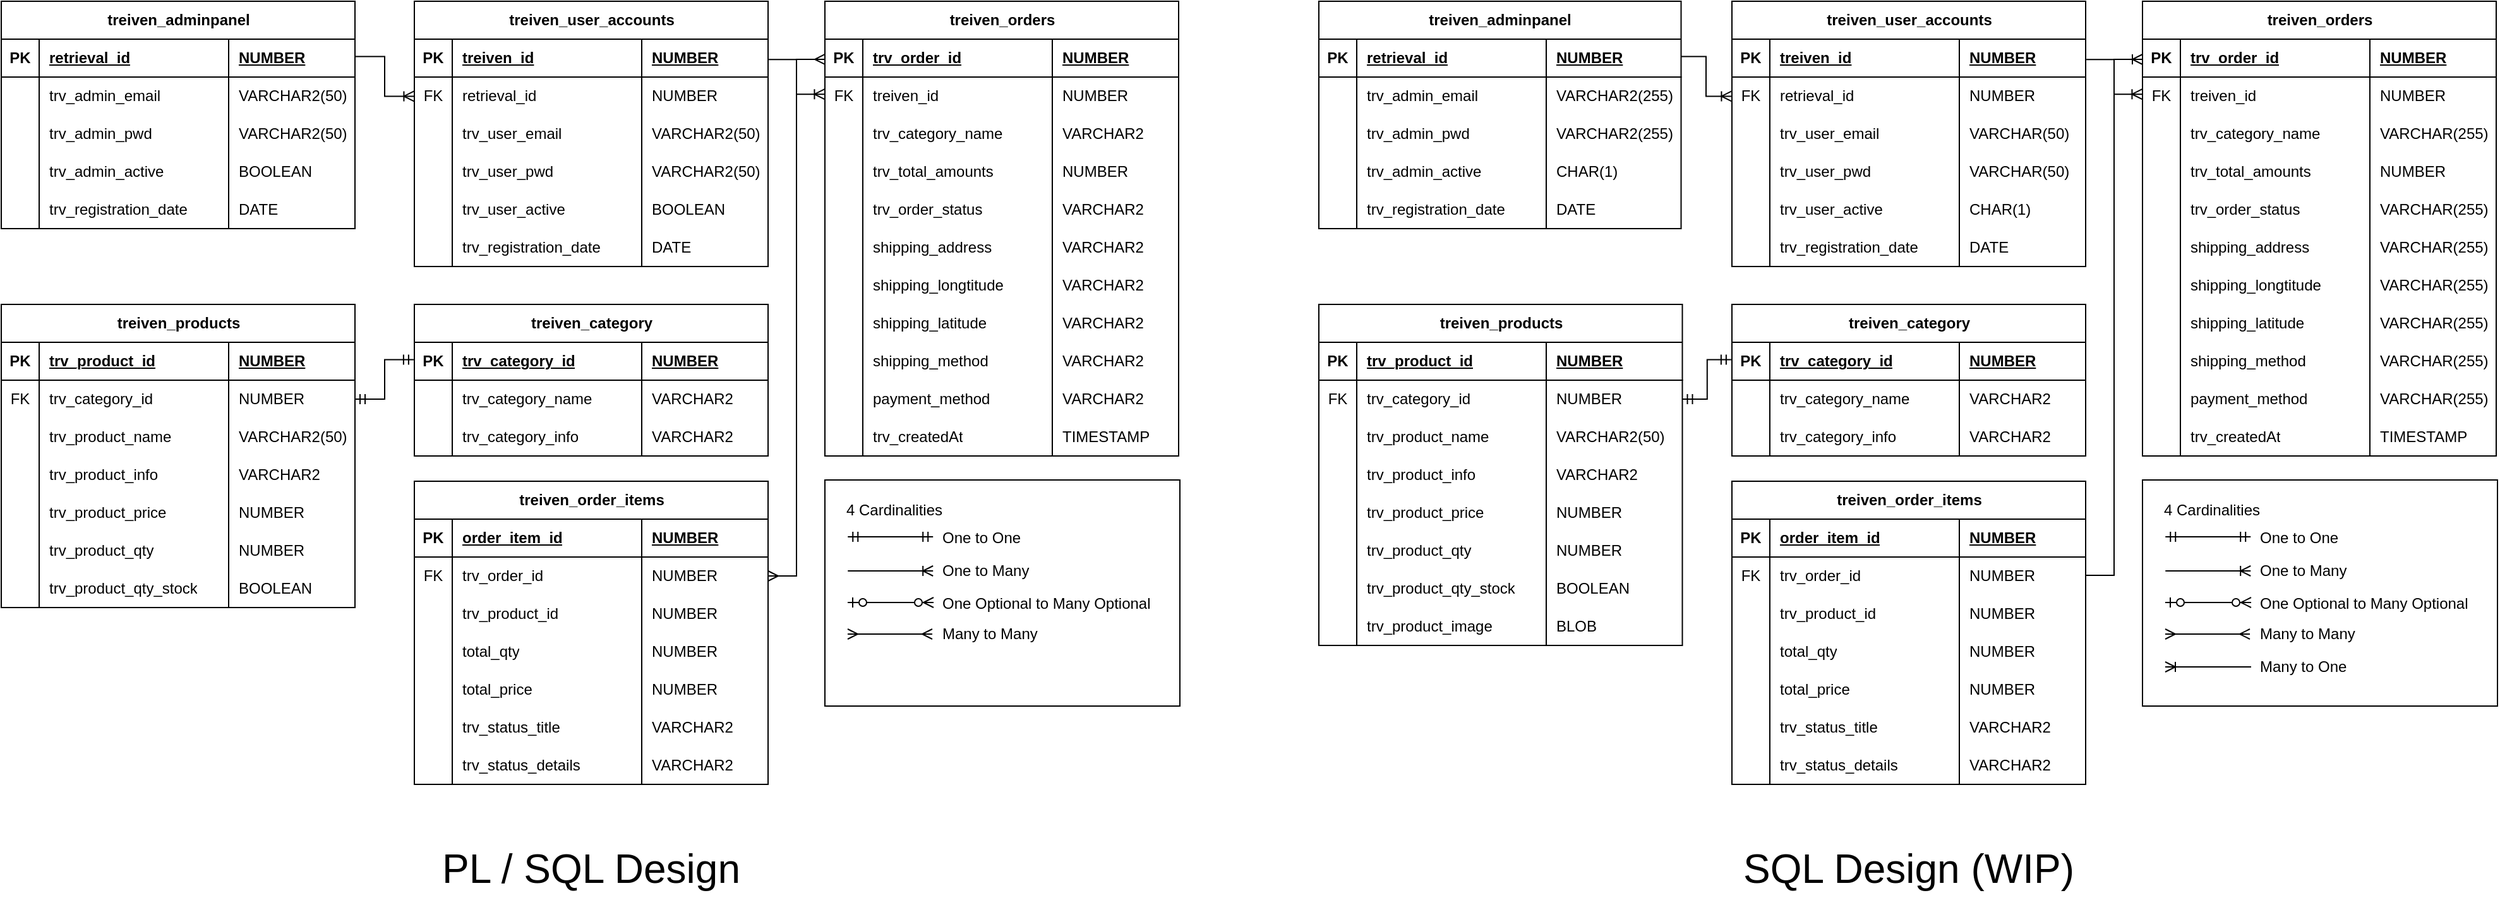 <mxfile version="24.3.0" type="github">
  <diagram name="Page-1" id="SSkZm6qotCP18NsifbuJ">
    <mxGraphModel dx="1059" dy="965" grid="0" gridSize="10" guides="1" tooltips="1" connect="1" arrows="1" fold="1" page="0" pageScale="1" pageWidth="850" pageHeight="1100" math="0" shadow="0">
      <root>
        <mxCell id="0" />
        <mxCell id="1" parent="0" />
        <mxCell id="6z7qk8T5E38cyzo1Ni51-1" value="treiven_adminpanel" style="shape=table;startSize=30;container=1;collapsible=1;childLayout=tableLayout;fixedRows=1;rowLines=0;fontStyle=1;align=center;resizeLast=1;html=1;" parent="1" vertex="1">
          <mxGeometry x="23" y="40" width="280" height="180" as="geometry" />
        </mxCell>
        <mxCell id="6z7qk8T5E38cyzo1Ni51-2" value="" style="shape=tableRow;horizontal=0;startSize=0;swimlaneHead=0;swimlaneBody=0;fillColor=none;collapsible=0;dropTarget=0;points=[[0,0.5],[1,0.5]];portConstraint=eastwest;top=0;left=0;right=0;bottom=1;" parent="6z7qk8T5E38cyzo1Ni51-1" vertex="1">
          <mxGeometry y="30" width="280" height="30" as="geometry" />
        </mxCell>
        <mxCell id="6z7qk8T5E38cyzo1Ni51-3" value="PK" style="shape=partialRectangle;connectable=0;fillColor=none;top=0;left=0;bottom=0;right=0;fontStyle=1;overflow=hidden;whiteSpace=wrap;html=1;" parent="6z7qk8T5E38cyzo1Ni51-2" vertex="1">
          <mxGeometry width="30" height="30" as="geometry">
            <mxRectangle width="30" height="30" as="alternateBounds" />
          </mxGeometry>
        </mxCell>
        <mxCell id="6z7qk8T5E38cyzo1Ni51-4" value="retrieval_id" style="shape=partialRectangle;connectable=0;fillColor=none;top=0;left=0;bottom=0;right=0;align=left;spacingLeft=6;fontStyle=5;overflow=hidden;whiteSpace=wrap;html=1;" parent="6z7qk8T5E38cyzo1Ni51-2" vertex="1">
          <mxGeometry x="30" width="150" height="30" as="geometry">
            <mxRectangle width="150" height="30" as="alternateBounds" />
          </mxGeometry>
        </mxCell>
        <mxCell id="6z7qk8T5E38cyzo1Ni51-22" value="NUMBER" style="shape=partialRectangle;connectable=0;fillColor=none;top=0;left=0;bottom=0;right=0;align=left;spacingLeft=6;fontStyle=5;overflow=hidden;whiteSpace=wrap;html=1;" parent="6z7qk8T5E38cyzo1Ni51-2" vertex="1">
          <mxGeometry x="180" width="100" height="30" as="geometry">
            <mxRectangle width="100" height="30" as="alternateBounds" />
          </mxGeometry>
        </mxCell>
        <mxCell id="6z7qk8T5E38cyzo1Ni51-5" value="" style="shape=tableRow;horizontal=0;startSize=0;swimlaneHead=0;swimlaneBody=0;fillColor=none;collapsible=0;dropTarget=0;points=[[0,0.5],[1,0.5]];portConstraint=eastwest;top=0;left=0;right=0;bottom=0;" parent="6z7qk8T5E38cyzo1Ni51-1" vertex="1">
          <mxGeometry y="60" width="280" height="30" as="geometry" />
        </mxCell>
        <mxCell id="6z7qk8T5E38cyzo1Ni51-6" value="" style="shape=partialRectangle;connectable=0;fillColor=none;top=0;left=0;bottom=0;right=0;editable=1;overflow=hidden;whiteSpace=wrap;html=1;" parent="6z7qk8T5E38cyzo1Ni51-5" vertex="1">
          <mxGeometry width="30" height="30" as="geometry">
            <mxRectangle width="30" height="30" as="alternateBounds" />
          </mxGeometry>
        </mxCell>
        <mxCell id="6z7qk8T5E38cyzo1Ni51-7" value="trv_admin_email" style="shape=partialRectangle;connectable=0;fillColor=none;top=0;left=0;bottom=0;right=0;align=left;spacingLeft=6;overflow=hidden;whiteSpace=wrap;html=1;" parent="6z7qk8T5E38cyzo1Ni51-5" vertex="1">
          <mxGeometry x="30" width="150" height="30" as="geometry">
            <mxRectangle width="150" height="30" as="alternateBounds" />
          </mxGeometry>
        </mxCell>
        <mxCell id="6z7qk8T5E38cyzo1Ni51-23" value="VARCHAR2(50)" style="shape=partialRectangle;connectable=0;fillColor=none;top=0;left=0;bottom=0;right=0;align=left;spacingLeft=6;overflow=hidden;whiteSpace=wrap;html=1;" parent="6z7qk8T5E38cyzo1Ni51-5" vertex="1">
          <mxGeometry x="180" width="100" height="30" as="geometry">
            <mxRectangle width="100" height="30" as="alternateBounds" />
          </mxGeometry>
        </mxCell>
        <mxCell id="6z7qk8T5E38cyzo1Ni51-8" value="" style="shape=tableRow;horizontal=0;startSize=0;swimlaneHead=0;swimlaneBody=0;fillColor=none;collapsible=0;dropTarget=0;points=[[0,0.5],[1,0.5]];portConstraint=eastwest;top=0;left=0;right=0;bottom=0;" parent="6z7qk8T5E38cyzo1Ni51-1" vertex="1">
          <mxGeometry y="90" width="280" height="30" as="geometry" />
        </mxCell>
        <mxCell id="6z7qk8T5E38cyzo1Ni51-9" value="" style="shape=partialRectangle;connectable=0;fillColor=none;top=0;left=0;bottom=0;right=0;editable=1;overflow=hidden;whiteSpace=wrap;html=1;" parent="6z7qk8T5E38cyzo1Ni51-8" vertex="1">
          <mxGeometry width="30" height="30" as="geometry">
            <mxRectangle width="30" height="30" as="alternateBounds" />
          </mxGeometry>
        </mxCell>
        <mxCell id="6z7qk8T5E38cyzo1Ni51-10" value="trv_admin_pwd" style="shape=partialRectangle;connectable=0;fillColor=none;top=0;left=0;bottom=0;right=0;align=left;spacingLeft=6;overflow=hidden;whiteSpace=wrap;html=1;" parent="6z7qk8T5E38cyzo1Ni51-8" vertex="1">
          <mxGeometry x="30" width="150" height="30" as="geometry">
            <mxRectangle width="150" height="30" as="alternateBounds" />
          </mxGeometry>
        </mxCell>
        <mxCell id="6z7qk8T5E38cyzo1Ni51-24" value="VARCHAR2(50)" style="shape=partialRectangle;connectable=0;fillColor=none;top=0;left=0;bottom=0;right=0;align=left;spacingLeft=6;overflow=hidden;whiteSpace=wrap;html=1;" parent="6z7qk8T5E38cyzo1Ni51-8" vertex="1">
          <mxGeometry x="180" width="100" height="30" as="geometry">
            <mxRectangle width="100" height="30" as="alternateBounds" />
          </mxGeometry>
        </mxCell>
        <mxCell id="6z7qk8T5E38cyzo1Ni51-11" value="" style="shape=tableRow;horizontal=0;startSize=0;swimlaneHead=0;swimlaneBody=0;fillColor=none;collapsible=0;dropTarget=0;points=[[0,0.5],[1,0.5]];portConstraint=eastwest;top=0;left=0;right=0;bottom=0;" parent="6z7qk8T5E38cyzo1Ni51-1" vertex="1">
          <mxGeometry y="120" width="280" height="30" as="geometry" />
        </mxCell>
        <mxCell id="6z7qk8T5E38cyzo1Ni51-12" value="" style="shape=partialRectangle;connectable=0;fillColor=none;top=0;left=0;bottom=0;right=0;editable=1;overflow=hidden;whiteSpace=wrap;html=1;" parent="6z7qk8T5E38cyzo1Ni51-11" vertex="1">
          <mxGeometry width="30" height="30" as="geometry">
            <mxRectangle width="30" height="30" as="alternateBounds" />
          </mxGeometry>
        </mxCell>
        <mxCell id="6z7qk8T5E38cyzo1Ni51-13" value="trv_admin_active" style="shape=partialRectangle;connectable=0;fillColor=none;top=0;left=0;bottom=0;right=0;align=left;spacingLeft=6;overflow=hidden;whiteSpace=wrap;html=1;" parent="6z7qk8T5E38cyzo1Ni51-11" vertex="1">
          <mxGeometry x="30" width="150" height="30" as="geometry">
            <mxRectangle width="150" height="30" as="alternateBounds" />
          </mxGeometry>
        </mxCell>
        <mxCell id="6z7qk8T5E38cyzo1Ni51-25" value="BOOLEAN" style="shape=partialRectangle;connectable=0;fillColor=none;top=0;left=0;bottom=0;right=0;align=left;spacingLeft=6;overflow=hidden;whiteSpace=wrap;html=1;" parent="6z7qk8T5E38cyzo1Ni51-11" vertex="1">
          <mxGeometry x="180" width="100" height="30" as="geometry">
            <mxRectangle width="100" height="30" as="alternateBounds" />
          </mxGeometry>
        </mxCell>
        <mxCell id="6z7qk8T5E38cyzo1Ni51-19" style="shape=tableRow;horizontal=0;startSize=0;swimlaneHead=0;swimlaneBody=0;fillColor=none;collapsible=0;dropTarget=0;points=[[0,0.5],[1,0.5]];portConstraint=eastwest;top=0;left=0;right=0;bottom=0;" parent="6z7qk8T5E38cyzo1Ni51-1" vertex="1">
          <mxGeometry y="150" width="280" height="30" as="geometry" />
        </mxCell>
        <mxCell id="6z7qk8T5E38cyzo1Ni51-20" style="shape=partialRectangle;connectable=0;fillColor=none;top=0;left=0;bottom=0;right=0;editable=1;overflow=hidden;whiteSpace=wrap;html=1;" parent="6z7qk8T5E38cyzo1Ni51-19" vertex="1">
          <mxGeometry width="30" height="30" as="geometry">
            <mxRectangle width="30" height="30" as="alternateBounds" />
          </mxGeometry>
        </mxCell>
        <mxCell id="6z7qk8T5E38cyzo1Ni51-21" value="trv_registration_date" style="shape=partialRectangle;connectable=0;fillColor=none;top=0;left=0;bottom=0;right=0;align=left;spacingLeft=6;overflow=hidden;whiteSpace=wrap;html=1;" parent="6z7qk8T5E38cyzo1Ni51-19" vertex="1">
          <mxGeometry x="30" width="150" height="30" as="geometry">
            <mxRectangle width="150" height="30" as="alternateBounds" />
          </mxGeometry>
        </mxCell>
        <mxCell id="6z7qk8T5E38cyzo1Ni51-26" value="DATE" style="shape=partialRectangle;connectable=0;fillColor=none;top=0;left=0;bottom=0;right=0;align=left;spacingLeft=6;overflow=hidden;whiteSpace=wrap;html=1;" parent="6z7qk8T5E38cyzo1Ni51-19" vertex="1">
          <mxGeometry x="180" width="100" height="30" as="geometry">
            <mxRectangle width="100" height="30" as="alternateBounds" />
          </mxGeometry>
        </mxCell>
        <mxCell id="6z7qk8T5E38cyzo1Ni51-27" value="treiven_user_accounts" style="shape=table;startSize=30;container=1;collapsible=1;childLayout=tableLayout;fixedRows=1;rowLines=0;fontStyle=1;align=center;resizeLast=1;html=1;" parent="1" vertex="1">
          <mxGeometry x="350" y="40" width="280" height="210" as="geometry" />
        </mxCell>
        <mxCell id="6z7qk8T5E38cyzo1Ni51-28" value="" style="shape=tableRow;horizontal=0;startSize=0;swimlaneHead=0;swimlaneBody=0;fillColor=none;collapsible=0;dropTarget=0;points=[[0,0.5],[1,0.5]];portConstraint=eastwest;top=0;left=0;right=0;bottom=1;" parent="6z7qk8T5E38cyzo1Ni51-27" vertex="1">
          <mxGeometry y="30" width="280" height="30" as="geometry" />
        </mxCell>
        <mxCell id="6z7qk8T5E38cyzo1Ni51-29" value="PK" style="shape=partialRectangle;connectable=0;fillColor=none;top=0;left=0;bottom=0;right=0;fontStyle=1;overflow=hidden;whiteSpace=wrap;html=1;" parent="6z7qk8T5E38cyzo1Ni51-28" vertex="1">
          <mxGeometry width="30" height="30" as="geometry">
            <mxRectangle width="30" height="30" as="alternateBounds" />
          </mxGeometry>
        </mxCell>
        <mxCell id="6z7qk8T5E38cyzo1Ni51-30" value="treiven_id" style="shape=partialRectangle;connectable=0;fillColor=none;top=0;left=0;bottom=0;right=0;align=left;spacingLeft=6;fontStyle=5;overflow=hidden;whiteSpace=wrap;html=1;" parent="6z7qk8T5E38cyzo1Ni51-28" vertex="1">
          <mxGeometry x="30" width="150" height="30" as="geometry">
            <mxRectangle width="150" height="30" as="alternateBounds" />
          </mxGeometry>
        </mxCell>
        <mxCell id="6z7qk8T5E38cyzo1Ni51-31" value="NUMBER" style="shape=partialRectangle;connectable=0;fillColor=none;top=0;left=0;bottom=0;right=0;align=left;spacingLeft=6;fontStyle=5;overflow=hidden;whiteSpace=wrap;html=1;" parent="6z7qk8T5E38cyzo1Ni51-28" vertex="1">
          <mxGeometry x="180" width="100" height="30" as="geometry">
            <mxRectangle width="100" height="30" as="alternateBounds" />
          </mxGeometry>
        </mxCell>
        <mxCell id="6z7qk8T5E38cyzo1Ni51-32" value="" style="shape=tableRow;horizontal=0;startSize=0;swimlaneHead=0;swimlaneBody=0;fillColor=none;collapsible=0;dropTarget=0;points=[[0,0.5],[1,0.5]];portConstraint=eastwest;top=0;left=0;right=0;bottom=0;" parent="6z7qk8T5E38cyzo1Ni51-27" vertex="1">
          <mxGeometry y="60" width="280" height="30" as="geometry" />
        </mxCell>
        <mxCell id="6z7qk8T5E38cyzo1Ni51-33" value="FK" style="shape=partialRectangle;connectable=0;fillColor=none;top=0;left=0;bottom=0;right=0;editable=1;overflow=hidden;whiteSpace=wrap;html=1;" parent="6z7qk8T5E38cyzo1Ni51-32" vertex="1">
          <mxGeometry width="30" height="30" as="geometry">
            <mxRectangle width="30" height="30" as="alternateBounds" />
          </mxGeometry>
        </mxCell>
        <mxCell id="6z7qk8T5E38cyzo1Ni51-34" value="retrieval_id" style="shape=partialRectangle;connectable=0;fillColor=none;top=0;left=0;bottom=0;right=0;align=left;spacingLeft=6;overflow=hidden;whiteSpace=wrap;html=1;" parent="6z7qk8T5E38cyzo1Ni51-32" vertex="1">
          <mxGeometry x="30" width="150" height="30" as="geometry">
            <mxRectangle width="150" height="30" as="alternateBounds" />
          </mxGeometry>
        </mxCell>
        <mxCell id="6z7qk8T5E38cyzo1Ni51-35" value="NUMBER" style="shape=partialRectangle;connectable=0;fillColor=none;top=0;left=0;bottom=0;right=0;align=left;spacingLeft=6;overflow=hidden;whiteSpace=wrap;html=1;" parent="6z7qk8T5E38cyzo1Ni51-32" vertex="1">
          <mxGeometry x="180" width="100" height="30" as="geometry">
            <mxRectangle width="100" height="30" as="alternateBounds" />
          </mxGeometry>
        </mxCell>
        <mxCell id="6z7qk8T5E38cyzo1Ni51-66" style="shape=tableRow;horizontal=0;startSize=0;swimlaneHead=0;swimlaneBody=0;fillColor=none;collapsible=0;dropTarget=0;points=[[0,0.5],[1,0.5]];portConstraint=eastwest;top=0;left=0;right=0;bottom=0;" parent="6z7qk8T5E38cyzo1Ni51-27" vertex="1">
          <mxGeometry y="90" width="280" height="30" as="geometry" />
        </mxCell>
        <mxCell id="6z7qk8T5E38cyzo1Ni51-67" style="shape=partialRectangle;connectable=0;fillColor=none;top=0;left=0;bottom=0;right=0;editable=1;overflow=hidden;whiteSpace=wrap;html=1;" parent="6z7qk8T5E38cyzo1Ni51-66" vertex="1">
          <mxGeometry width="30" height="30" as="geometry">
            <mxRectangle width="30" height="30" as="alternateBounds" />
          </mxGeometry>
        </mxCell>
        <mxCell id="6z7qk8T5E38cyzo1Ni51-68" value="trv_user_email" style="shape=partialRectangle;connectable=0;fillColor=none;top=0;left=0;bottom=0;right=0;align=left;spacingLeft=6;overflow=hidden;whiteSpace=wrap;html=1;" parent="6z7qk8T5E38cyzo1Ni51-66" vertex="1">
          <mxGeometry x="30" width="150" height="30" as="geometry">
            <mxRectangle width="150" height="30" as="alternateBounds" />
          </mxGeometry>
        </mxCell>
        <mxCell id="6z7qk8T5E38cyzo1Ni51-69" value="VARCHAR2(50)" style="shape=partialRectangle;connectable=0;fillColor=none;top=0;left=0;bottom=0;right=0;align=left;spacingLeft=6;overflow=hidden;whiteSpace=wrap;html=1;" parent="6z7qk8T5E38cyzo1Ni51-66" vertex="1">
          <mxGeometry x="180" width="100" height="30" as="geometry">
            <mxRectangle width="100" height="30" as="alternateBounds" />
          </mxGeometry>
        </mxCell>
        <mxCell id="6z7qk8T5E38cyzo1Ni51-36" value="" style="shape=tableRow;horizontal=0;startSize=0;swimlaneHead=0;swimlaneBody=0;fillColor=none;collapsible=0;dropTarget=0;points=[[0,0.5],[1,0.5]];portConstraint=eastwest;top=0;left=0;right=0;bottom=0;" parent="6z7qk8T5E38cyzo1Ni51-27" vertex="1">
          <mxGeometry y="120" width="280" height="30" as="geometry" />
        </mxCell>
        <mxCell id="6z7qk8T5E38cyzo1Ni51-37" value="" style="shape=partialRectangle;connectable=0;fillColor=none;top=0;left=0;bottom=0;right=0;editable=1;overflow=hidden;whiteSpace=wrap;html=1;" parent="6z7qk8T5E38cyzo1Ni51-36" vertex="1">
          <mxGeometry width="30" height="30" as="geometry">
            <mxRectangle width="30" height="30" as="alternateBounds" />
          </mxGeometry>
        </mxCell>
        <mxCell id="6z7qk8T5E38cyzo1Ni51-38" value="trv_user_pwd" style="shape=partialRectangle;connectable=0;fillColor=none;top=0;left=0;bottom=0;right=0;align=left;spacingLeft=6;overflow=hidden;whiteSpace=wrap;html=1;" parent="6z7qk8T5E38cyzo1Ni51-36" vertex="1">
          <mxGeometry x="30" width="150" height="30" as="geometry">
            <mxRectangle width="150" height="30" as="alternateBounds" />
          </mxGeometry>
        </mxCell>
        <mxCell id="6z7qk8T5E38cyzo1Ni51-39" value="VARCHAR2(50)" style="shape=partialRectangle;connectable=0;fillColor=none;top=0;left=0;bottom=0;right=0;align=left;spacingLeft=6;overflow=hidden;whiteSpace=wrap;html=1;" parent="6z7qk8T5E38cyzo1Ni51-36" vertex="1">
          <mxGeometry x="180" width="100" height="30" as="geometry">
            <mxRectangle width="100" height="30" as="alternateBounds" />
          </mxGeometry>
        </mxCell>
        <mxCell id="6z7qk8T5E38cyzo1Ni51-40" value="" style="shape=tableRow;horizontal=0;startSize=0;swimlaneHead=0;swimlaneBody=0;fillColor=none;collapsible=0;dropTarget=0;points=[[0,0.5],[1,0.5]];portConstraint=eastwest;top=0;left=0;right=0;bottom=0;" parent="6z7qk8T5E38cyzo1Ni51-27" vertex="1">
          <mxGeometry y="150" width="280" height="30" as="geometry" />
        </mxCell>
        <mxCell id="6z7qk8T5E38cyzo1Ni51-41" value="" style="shape=partialRectangle;connectable=0;fillColor=none;top=0;left=0;bottom=0;right=0;editable=1;overflow=hidden;whiteSpace=wrap;html=1;" parent="6z7qk8T5E38cyzo1Ni51-40" vertex="1">
          <mxGeometry width="30" height="30" as="geometry">
            <mxRectangle width="30" height="30" as="alternateBounds" />
          </mxGeometry>
        </mxCell>
        <mxCell id="6z7qk8T5E38cyzo1Ni51-42" value="trv_user_active" style="shape=partialRectangle;connectable=0;fillColor=none;top=0;left=0;bottom=0;right=0;align=left;spacingLeft=6;overflow=hidden;whiteSpace=wrap;html=1;" parent="6z7qk8T5E38cyzo1Ni51-40" vertex="1">
          <mxGeometry x="30" width="150" height="30" as="geometry">
            <mxRectangle width="150" height="30" as="alternateBounds" />
          </mxGeometry>
        </mxCell>
        <mxCell id="6z7qk8T5E38cyzo1Ni51-43" value="BOOLEAN" style="shape=partialRectangle;connectable=0;fillColor=none;top=0;left=0;bottom=0;right=0;align=left;spacingLeft=6;overflow=hidden;whiteSpace=wrap;html=1;" parent="6z7qk8T5E38cyzo1Ni51-40" vertex="1">
          <mxGeometry x="180" width="100" height="30" as="geometry">
            <mxRectangle width="100" height="30" as="alternateBounds" />
          </mxGeometry>
        </mxCell>
        <mxCell id="6z7qk8T5E38cyzo1Ni51-44" style="shape=tableRow;horizontal=0;startSize=0;swimlaneHead=0;swimlaneBody=0;fillColor=none;collapsible=0;dropTarget=0;points=[[0,0.5],[1,0.5]];portConstraint=eastwest;top=0;left=0;right=0;bottom=0;" parent="6z7qk8T5E38cyzo1Ni51-27" vertex="1">
          <mxGeometry y="180" width="280" height="30" as="geometry" />
        </mxCell>
        <mxCell id="6z7qk8T5E38cyzo1Ni51-45" style="shape=partialRectangle;connectable=0;fillColor=none;top=0;left=0;bottom=0;right=0;editable=1;overflow=hidden;whiteSpace=wrap;html=1;" parent="6z7qk8T5E38cyzo1Ni51-44" vertex="1">
          <mxGeometry width="30" height="30" as="geometry">
            <mxRectangle width="30" height="30" as="alternateBounds" />
          </mxGeometry>
        </mxCell>
        <mxCell id="6z7qk8T5E38cyzo1Ni51-46" value="trv_registration_date" style="shape=partialRectangle;connectable=0;fillColor=none;top=0;left=0;bottom=0;right=0;align=left;spacingLeft=6;overflow=hidden;whiteSpace=wrap;html=1;" parent="6z7qk8T5E38cyzo1Ni51-44" vertex="1">
          <mxGeometry x="30" width="150" height="30" as="geometry">
            <mxRectangle width="150" height="30" as="alternateBounds" />
          </mxGeometry>
        </mxCell>
        <mxCell id="6z7qk8T5E38cyzo1Ni51-47" value="DATE" style="shape=partialRectangle;connectable=0;fillColor=none;top=0;left=0;bottom=0;right=0;align=left;spacingLeft=6;overflow=hidden;whiteSpace=wrap;html=1;" parent="6z7qk8T5E38cyzo1Ni51-44" vertex="1">
          <mxGeometry x="180" width="100" height="30" as="geometry">
            <mxRectangle width="100" height="30" as="alternateBounds" />
          </mxGeometry>
        </mxCell>
        <mxCell id="6z7qk8T5E38cyzo1Ni51-72" value="treiven_products" style="shape=table;startSize=30;container=1;collapsible=1;childLayout=tableLayout;fixedRows=1;rowLines=0;fontStyle=1;align=center;resizeLast=1;html=1;" parent="1" vertex="1">
          <mxGeometry x="23" y="280" width="280" height="240" as="geometry" />
        </mxCell>
        <mxCell id="6z7qk8T5E38cyzo1Ni51-73" value="" style="shape=tableRow;horizontal=0;startSize=0;swimlaneHead=0;swimlaneBody=0;fillColor=none;collapsible=0;dropTarget=0;points=[[0,0.5],[1,0.5]];portConstraint=eastwest;top=0;left=0;right=0;bottom=1;" parent="6z7qk8T5E38cyzo1Ni51-72" vertex="1">
          <mxGeometry y="30" width="280" height="30" as="geometry" />
        </mxCell>
        <mxCell id="6z7qk8T5E38cyzo1Ni51-74" value="PK" style="shape=partialRectangle;connectable=0;fillColor=none;top=0;left=0;bottom=0;right=0;fontStyle=1;overflow=hidden;whiteSpace=wrap;html=1;" parent="6z7qk8T5E38cyzo1Ni51-73" vertex="1">
          <mxGeometry width="30" height="30" as="geometry">
            <mxRectangle width="30" height="30" as="alternateBounds" />
          </mxGeometry>
        </mxCell>
        <mxCell id="6z7qk8T5E38cyzo1Ni51-75" value="trv_product_id" style="shape=partialRectangle;connectable=0;fillColor=none;top=0;left=0;bottom=0;right=0;align=left;spacingLeft=6;fontStyle=5;overflow=hidden;whiteSpace=wrap;html=1;" parent="6z7qk8T5E38cyzo1Ni51-73" vertex="1">
          <mxGeometry x="30" width="150" height="30" as="geometry">
            <mxRectangle width="150" height="30" as="alternateBounds" />
          </mxGeometry>
        </mxCell>
        <mxCell id="6z7qk8T5E38cyzo1Ni51-76" value="NUMBER" style="shape=partialRectangle;connectable=0;fillColor=none;top=0;left=0;bottom=0;right=0;align=left;spacingLeft=6;fontStyle=5;overflow=hidden;whiteSpace=wrap;html=1;" parent="6z7qk8T5E38cyzo1Ni51-73" vertex="1">
          <mxGeometry x="180" width="100" height="30" as="geometry">
            <mxRectangle width="100" height="30" as="alternateBounds" />
          </mxGeometry>
        </mxCell>
        <mxCell id="-8-bOnAqWkKVIiI0YUtd-14" style="shape=tableRow;horizontal=0;startSize=0;swimlaneHead=0;swimlaneBody=0;fillColor=none;collapsible=0;dropTarget=0;points=[[0,0.5],[1,0.5]];portConstraint=eastwest;top=0;left=0;right=0;bottom=0;" parent="6z7qk8T5E38cyzo1Ni51-72" vertex="1">
          <mxGeometry y="60" width="280" height="30" as="geometry" />
        </mxCell>
        <mxCell id="-8-bOnAqWkKVIiI0YUtd-15" value="FK" style="shape=partialRectangle;connectable=0;fillColor=none;top=0;left=0;bottom=0;right=0;editable=1;overflow=hidden;whiteSpace=wrap;html=1;" parent="-8-bOnAqWkKVIiI0YUtd-14" vertex="1">
          <mxGeometry width="30" height="30" as="geometry">
            <mxRectangle width="30" height="30" as="alternateBounds" />
          </mxGeometry>
        </mxCell>
        <mxCell id="-8-bOnAqWkKVIiI0YUtd-16" value="trv_category_id" style="shape=partialRectangle;connectable=0;fillColor=none;top=0;left=0;bottom=0;right=0;align=left;spacingLeft=6;overflow=hidden;whiteSpace=wrap;html=1;" parent="-8-bOnAqWkKVIiI0YUtd-14" vertex="1">
          <mxGeometry x="30" width="150" height="30" as="geometry">
            <mxRectangle width="150" height="30" as="alternateBounds" />
          </mxGeometry>
        </mxCell>
        <mxCell id="-8-bOnAqWkKVIiI0YUtd-17" value="NUMBER" style="shape=partialRectangle;connectable=0;fillColor=none;top=0;left=0;bottom=0;right=0;align=left;spacingLeft=6;overflow=hidden;whiteSpace=wrap;html=1;" parent="-8-bOnAqWkKVIiI0YUtd-14" vertex="1">
          <mxGeometry x="180" width="100" height="30" as="geometry">
            <mxRectangle width="100" height="30" as="alternateBounds" />
          </mxGeometry>
        </mxCell>
        <mxCell id="6z7qk8T5E38cyzo1Ni51-77" value="" style="shape=tableRow;horizontal=0;startSize=0;swimlaneHead=0;swimlaneBody=0;fillColor=none;collapsible=0;dropTarget=0;points=[[0,0.5],[1,0.5]];portConstraint=eastwest;top=0;left=0;right=0;bottom=0;" parent="6z7qk8T5E38cyzo1Ni51-72" vertex="1">
          <mxGeometry y="90" width="280" height="30" as="geometry" />
        </mxCell>
        <mxCell id="6z7qk8T5E38cyzo1Ni51-78" value="" style="shape=partialRectangle;connectable=0;fillColor=none;top=0;left=0;bottom=0;right=0;editable=1;overflow=hidden;whiteSpace=wrap;html=1;" parent="6z7qk8T5E38cyzo1Ni51-77" vertex="1">
          <mxGeometry width="30" height="30" as="geometry">
            <mxRectangle width="30" height="30" as="alternateBounds" />
          </mxGeometry>
        </mxCell>
        <mxCell id="6z7qk8T5E38cyzo1Ni51-79" value="trv_product_name" style="shape=partialRectangle;connectable=0;fillColor=none;top=0;left=0;bottom=0;right=0;align=left;spacingLeft=6;overflow=hidden;whiteSpace=wrap;html=1;" parent="6z7qk8T5E38cyzo1Ni51-77" vertex="1">
          <mxGeometry x="30" width="150" height="30" as="geometry">
            <mxRectangle width="150" height="30" as="alternateBounds" />
          </mxGeometry>
        </mxCell>
        <mxCell id="6z7qk8T5E38cyzo1Ni51-80" value="VARCHAR2(50)" style="shape=partialRectangle;connectable=0;fillColor=none;top=0;left=0;bottom=0;right=0;align=left;spacingLeft=6;overflow=hidden;whiteSpace=wrap;html=1;" parent="6z7qk8T5E38cyzo1Ni51-77" vertex="1">
          <mxGeometry x="180" width="100" height="30" as="geometry">
            <mxRectangle width="100" height="30" as="alternateBounds" />
          </mxGeometry>
        </mxCell>
        <mxCell id="6z7qk8T5E38cyzo1Ni51-81" style="shape=tableRow;horizontal=0;startSize=0;swimlaneHead=0;swimlaneBody=0;fillColor=none;collapsible=0;dropTarget=0;points=[[0,0.5],[1,0.5]];portConstraint=eastwest;top=0;left=0;right=0;bottom=0;" parent="6z7qk8T5E38cyzo1Ni51-72" vertex="1">
          <mxGeometry y="120" width="280" height="30" as="geometry" />
        </mxCell>
        <mxCell id="6z7qk8T5E38cyzo1Ni51-82" style="shape=partialRectangle;connectable=0;fillColor=none;top=0;left=0;bottom=0;right=0;editable=1;overflow=hidden;whiteSpace=wrap;html=1;" parent="6z7qk8T5E38cyzo1Ni51-81" vertex="1">
          <mxGeometry width="30" height="30" as="geometry">
            <mxRectangle width="30" height="30" as="alternateBounds" />
          </mxGeometry>
        </mxCell>
        <mxCell id="6z7qk8T5E38cyzo1Ni51-83" value="trv_product_info" style="shape=partialRectangle;connectable=0;fillColor=none;top=0;left=0;bottom=0;right=0;align=left;spacingLeft=6;overflow=hidden;whiteSpace=wrap;html=1;" parent="6z7qk8T5E38cyzo1Ni51-81" vertex="1">
          <mxGeometry x="30" width="150" height="30" as="geometry">
            <mxRectangle width="150" height="30" as="alternateBounds" />
          </mxGeometry>
        </mxCell>
        <mxCell id="6z7qk8T5E38cyzo1Ni51-84" value="VARCHAR2" style="shape=partialRectangle;connectable=0;fillColor=none;top=0;left=0;bottom=0;right=0;align=left;spacingLeft=6;overflow=hidden;whiteSpace=wrap;html=1;" parent="6z7qk8T5E38cyzo1Ni51-81" vertex="1">
          <mxGeometry x="180" width="100" height="30" as="geometry">
            <mxRectangle width="100" height="30" as="alternateBounds" />
          </mxGeometry>
        </mxCell>
        <mxCell id="6z7qk8T5E38cyzo1Ni51-85" value="" style="shape=tableRow;horizontal=0;startSize=0;swimlaneHead=0;swimlaneBody=0;fillColor=none;collapsible=0;dropTarget=0;points=[[0,0.5],[1,0.5]];portConstraint=eastwest;top=0;left=0;right=0;bottom=0;" parent="6z7qk8T5E38cyzo1Ni51-72" vertex="1">
          <mxGeometry y="150" width="280" height="30" as="geometry" />
        </mxCell>
        <mxCell id="6z7qk8T5E38cyzo1Ni51-86" value="" style="shape=partialRectangle;connectable=0;fillColor=none;top=0;left=0;bottom=0;right=0;editable=1;overflow=hidden;whiteSpace=wrap;html=1;" parent="6z7qk8T5E38cyzo1Ni51-85" vertex="1">
          <mxGeometry width="30" height="30" as="geometry">
            <mxRectangle width="30" height="30" as="alternateBounds" />
          </mxGeometry>
        </mxCell>
        <mxCell id="6z7qk8T5E38cyzo1Ni51-87" value="trv_product_price" style="shape=partialRectangle;connectable=0;fillColor=none;top=0;left=0;bottom=0;right=0;align=left;spacingLeft=6;overflow=hidden;whiteSpace=wrap;html=1;" parent="6z7qk8T5E38cyzo1Ni51-85" vertex="1">
          <mxGeometry x="30" width="150" height="30" as="geometry">
            <mxRectangle width="150" height="30" as="alternateBounds" />
          </mxGeometry>
        </mxCell>
        <mxCell id="6z7qk8T5E38cyzo1Ni51-88" value="NUMBER" style="shape=partialRectangle;connectable=0;fillColor=none;top=0;left=0;bottom=0;right=0;align=left;spacingLeft=6;overflow=hidden;whiteSpace=wrap;html=1;" parent="6z7qk8T5E38cyzo1Ni51-85" vertex="1">
          <mxGeometry x="180" width="100" height="30" as="geometry">
            <mxRectangle width="100" height="30" as="alternateBounds" />
          </mxGeometry>
        </mxCell>
        <mxCell id="6z7qk8T5E38cyzo1Ni51-89" value="" style="shape=tableRow;horizontal=0;startSize=0;swimlaneHead=0;swimlaneBody=0;fillColor=none;collapsible=0;dropTarget=0;points=[[0,0.5],[1,0.5]];portConstraint=eastwest;top=0;left=0;right=0;bottom=0;" parent="6z7qk8T5E38cyzo1Ni51-72" vertex="1">
          <mxGeometry y="180" width="280" height="30" as="geometry" />
        </mxCell>
        <mxCell id="6z7qk8T5E38cyzo1Ni51-90" value="" style="shape=partialRectangle;connectable=0;fillColor=none;top=0;left=0;bottom=0;right=0;editable=1;overflow=hidden;whiteSpace=wrap;html=1;" parent="6z7qk8T5E38cyzo1Ni51-89" vertex="1">
          <mxGeometry width="30" height="30" as="geometry">
            <mxRectangle width="30" height="30" as="alternateBounds" />
          </mxGeometry>
        </mxCell>
        <mxCell id="6z7qk8T5E38cyzo1Ni51-91" value="trv_product_qty" style="shape=partialRectangle;connectable=0;fillColor=none;top=0;left=0;bottom=0;right=0;align=left;spacingLeft=6;overflow=hidden;whiteSpace=wrap;html=1;" parent="6z7qk8T5E38cyzo1Ni51-89" vertex="1">
          <mxGeometry x="30" width="150" height="30" as="geometry">
            <mxRectangle width="150" height="30" as="alternateBounds" />
          </mxGeometry>
        </mxCell>
        <mxCell id="6z7qk8T5E38cyzo1Ni51-92" value="NUMBER" style="shape=partialRectangle;connectable=0;fillColor=none;top=0;left=0;bottom=0;right=0;align=left;spacingLeft=6;overflow=hidden;whiteSpace=wrap;html=1;" parent="6z7qk8T5E38cyzo1Ni51-89" vertex="1">
          <mxGeometry x="180" width="100" height="30" as="geometry">
            <mxRectangle width="100" height="30" as="alternateBounds" />
          </mxGeometry>
        </mxCell>
        <mxCell id="6z7qk8T5E38cyzo1Ni51-93" style="shape=tableRow;horizontal=0;startSize=0;swimlaneHead=0;swimlaneBody=0;fillColor=none;collapsible=0;dropTarget=0;points=[[0,0.5],[1,0.5]];portConstraint=eastwest;top=0;left=0;right=0;bottom=0;" parent="6z7qk8T5E38cyzo1Ni51-72" vertex="1">
          <mxGeometry y="210" width="280" height="30" as="geometry" />
        </mxCell>
        <mxCell id="6z7qk8T5E38cyzo1Ni51-94" style="shape=partialRectangle;connectable=0;fillColor=none;top=0;left=0;bottom=0;right=0;editable=1;overflow=hidden;whiteSpace=wrap;html=1;" parent="6z7qk8T5E38cyzo1Ni51-93" vertex="1">
          <mxGeometry width="30" height="30" as="geometry">
            <mxRectangle width="30" height="30" as="alternateBounds" />
          </mxGeometry>
        </mxCell>
        <mxCell id="6z7qk8T5E38cyzo1Ni51-95" value="trv_product_qty_stock" style="shape=partialRectangle;connectable=0;fillColor=none;top=0;left=0;bottom=0;right=0;align=left;spacingLeft=6;overflow=hidden;whiteSpace=wrap;html=1;" parent="6z7qk8T5E38cyzo1Ni51-93" vertex="1">
          <mxGeometry x="30" width="150" height="30" as="geometry">
            <mxRectangle width="150" height="30" as="alternateBounds" />
          </mxGeometry>
        </mxCell>
        <mxCell id="6z7qk8T5E38cyzo1Ni51-96" value="BOOLEAN" style="shape=partialRectangle;connectable=0;fillColor=none;top=0;left=0;bottom=0;right=0;align=left;spacingLeft=6;overflow=hidden;whiteSpace=wrap;html=1;" parent="6z7qk8T5E38cyzo1Ni51-93" vertex="1">
          <mxGeometry x="180" width="100" height="30" as="geometry">
            <mxRectangle width="100" height="30" as="alternateBounds" />
          </mxGeometry>
        </mxCell>
        <mxCell id="6z7qk8T5E38cyzo1Ni51-97" value="treiven_category" style="shape=table;startSize=30;container=1;collapsible=1;childLayout=tableLayout;fixedRows=1;rowLines=0;fontStyle=1;align=center;resizeLast=1;html=1;" parent="1" vertex="1">
          <mxGeometry x="350" y="280" width="280" height="120" as="geometry" />
        </mxCell>
        <mxCell id="6z7qk8T5E38cyzo1Ni51-98" value="" style="shape=tableRow;horizontal=0;startSize=0;swimlaneHead=0;swimlaneBody=0;fillColor=none;collapsible=0;dropTarget=0;points=[[0,0.5],[1,0.5]];portConstraint=eastwest;top=0;left=0;right=0;bottom=1;" parent="6z7qk8T5E38cyzo1Ni51-97" vertex="1">
          <mxGeometry y="30" width="280" height="30" as="geometry" />
        </mxCell>
        <mxCell id="6z7qk8T5E38cyzo1Ni51-99" value="PK" style="shape=partialRectangle;connectable=0;fillColor=none;top=0;left=0;bottom=0;right=0;fontStyle=1;overflow=hidden;whiteSpace=wrap;html=1;" parent="6z7qk8T5E38cyzo1Ni51-98" vertex="1">
          <mxGeometry width="30" height="30" as="geometry">
            <mxRectangle width="30" height="30" as="alternateBounds" />
          </mxGeometry>
        </mxCell>
        <mxCell id="6z7qk8T5E38cyzo1Ni51-100" value="trv_category_id" style="shape=partialRectangle;connectable=0;fillColor=none;top=0;left=0;bottom=0;right=0;align=left;spacingLeft=6;fontStyle=5;overflow=hidden;whiteSpace=wrap;html=1;" parent="6z7qk8T5E38cyzo1Ni51-98" vertex="1">
          <mxGeometry x="30" width="150" height="30" as="geometry">
            <mxRectangle width="150" height="30" as="alternateBounds" />
          </mxGeometry>
        </mxCell>
        <mxCell id="6z7qk8T5E38cyzo1Ni51-101" value="NUMBER" style="shape=partialRectangle;connectable=0;fillColor=none;top=0;left=0;bottom=0;right=0;align=left;spacingLeft=6;fontStyle=5;overflow=hidden;whiteSpace=wrap;html=1;" parent="6z7qk8T5E38cyzo1Ni51-98" vertex="1">
          <mxGeometry x="180" width="100" height="30" as="geometry">
            <mxRectangle width="100" height="30" as="alternateBounds" />
          </mxGeometry>
        </mxCell>
        <mxCell id="6z7qk8T5E38cyzo1Ni51-102" value="" style="shape=tableRow;horizontal=0;startSize=0;swimlaneHead=0;swimlaneBody=0;fillColor=none;collapsible=0;dropTarget=0;points=[[0,0.5],[1,0.5]];portConstraint=eastwest;top=0;left=0;right=0;bottom=0;" parent="6z7qk8T5E38cyzo1Ni51-97" vertex="1">
          <mxGeometry y="60" width="280" height="30" as="geometry" />
        </mxCell>
        <mxCell id="6z7qk8T5E38cyzo1Ni51-103" value="" style="shape=partialRectangle;connectable=0;fillColor=none;top=0;left=0;bottom=0;right=0;editable=1;overflow=hidden;whiteSpace=wrap;html=1;" parent="6z7qk8T5E38cyzo1Ni51-102" vertex="1">
          <mxGeometry width="30" height="30" as="geometry">
            <mxRectangle width="30" height="30" as="alternateBounds" />
          </mxGeometry>
        </mxCell>
        <mxCell id="6z7qk8T5E38cyzo1Ni51-104" value="trv_category_name" style="shape=partialRectangle;connectable=0;fillColor=none;top=0;left=0;bottom=0;right=0;align=left;spacingLeft=6;overflow=hidden;whiteSpace=wrap;html=1;" parent="6z7qk8T5E38cyzo1Ni51-102" vertex="1">
          <mxGeometry x="30" width="150" height="30" as="geometry">
            <mxRectangle width="150" height="30" as="alternateBounds" />
          </mxGeometry>
        </mxCell>
        <mxCell id="6z7qk8T5E38cyzo1Ni51-105" value="VARCHAR2" style="shape=partialRectangle;connectable=0;fillColor=none;top=0;left=0;bottom=0;right=0;align=left;spacingLeft=6;overflow=hidden;whiteSpace=wrap;html=1;" parent="6z7qk8T5E38cyzo1Ni51-102" vertex="1">
          <mxGeometry x="180" width="100" height="30" as="geometry">
            <mxRectangle width="100" height="30" as="alternateBounds" />
          </mxGeometry>
        </mxCell>
        <mxCell id="6z7qk8T5E38cyzo1Ni51-106" style="shape=tableRow;horizontal=0;startSize=0;swimlaneHead=0;swimlaneBody=0;fillColor=none;collapsible=0;dropTarget=0;points=[[0,0.5],[1,0.5]];portConstraint=eastwest;top=0;left=0;right=0;bottom=0;" parent="6z7qk8T5E38cyzo1Ni51-97" vertex="1">
          <mxGeometry y="90" width="280" height="30" as="geometry" />
        </mxCell>
        <mxCell id="6z7qk8T5E38cyzo1Ni51-107" style="shape=partialRectangle;connectable=0;fillColor=none;top=0;left=0;bottom=0;right=0;editable=1;overflow=hidden;whiteSpace=wrap;html=1;" parent="6z7qk8T5E38cyzo1Ni51-106" vertex="1">
          <mxGeometry width="30" height="30" as="geometry">
            <mxRectangle width="30" height="30" as="alternateBounds" />
          </mxGeometry>
        </mxCell>
        <mxCell id="6z7qk8T5E38cyzo1Ni51-108" value="trv_category_info" style="shape=partialRectangle;connectable=0;fillColor=none;top=0;left=0;bottom=0;right=0;align=left;spacingLeft=6;overflow=hidden;whiteSpace=wrap;html=1;" parent="6z7qk8T5E38cyzo1Ni51-106" vertex="1">
          <mxGeometry x="30" width="150" height="30" as="geometry">
            <mxRectangle width="150" height="30" as="alternateBounds" />
          </mxGeometry>
        </mxCell>
        <mxCell id="6z7qk8T5E38cyzo1Ni51-109" value="VARCHAR2" style="shape=partialRectangle;connectable=0;fillColor=none;top=0;left=0;bottom=0;right=0;align=left;spacingLeft=6;overflow=hidden;whiteSpace=wrap;html=1;" parent="6z7qk8T5E38cyzo1Ni51-106" vertex="1">
          <mxGeometry x="180" width="100" height="30" as="geometry">
            <mxRectangle width="100" height="30" as="alternateBounds" />
          </mxGeometry>
        </mxCell>
        <mxCell id="6z7qk8T5E38cyzo1Ni51-122" value="treiven_order_items" style="shape=table;startSize=30;container=1;collapsible=1;childLayout=tableLayout;fixedRows=1;rowLines=0;fontStyle=1;align=center;resizeLast=1;html=1;" parent="1" vertex="1">
          <mxGeometry x="350" y="420" width="280" height="240" as="geometry" />
        </mxCell>
        <mxCell id="6z7qk8T5E38cyzo1Ni51-123" value="" style="shape=tableRow;horizontal=0;startSize=0;swimlaneHead=0;swimlaneBody=0;fillColor=none;collapsible=0;dropTarget=0;points=[[0,0.5],[1,0.5]];portConstraint=eastwest;top=0;left=0;right=0;bottom=1;" parent="6z7qk8T5E38cyzo1Ni51-122" vertex="1">
          <mxGeometry y="30" width="280" height="30" as="geometry" />
        </mxCell>
        <mxCell id="6z7qk8T5E38cyzo1Ni51-124" value="PK" style="shape=partialRectangle;connectable=0;fillColor=none;top=0;left=0;bottom=0;right=0;fontStyle=1;overflow=hidden;whiteSpace=wrap;html=1;" parent="6z7qk8T5E38cyzo1Ni51-123" vertex="1">
          <mxGeometry width="30" height="30" as="geometry">
            <mxRectangle width="30" height="30" as="alternateBounds" />
          </mxGeometry>
        </mxCell>
        <mxCell id="6z7qk8T5E38cyzo1Ni51-125" value="order_item_id" style="shape=partialRectangle;connectable=0;fillColor=none;top=0;left=0;bottom=0;right=0;align=left;spacingLeft=6;fontStyle=5;overflow=hidden;whiteSpace=wrap;html=1;" parent="6z7qk8T5E38cyzo1Ni51-123" vertex="1">
          <mxGeometry x="30" width="150" height="30" as="geometry">
            <mxRectangle width="150" height="30" as="alternateBounds" />
          </mxGeometry>
        </mxCell>
        <mxCell id="6z7qk8T5E38cyzo1Ni51-126" value="NUMBER" style="shape=partialRectangle;connectable=0;fillColor=none;top=0;left=0;bottom=0;right=0;align=left;spacingLeft=6;fontStyle=5;overflow=hidden;whiteSpace=wrap;html=1;" parent="6z7qk8T5E38cyzo1Ni51-123" vertex="1">
          <mxGeometry x="180" width="100" height="30" as="geometry">
            <mxRectangle width="100" height="30" as="alternateBounds" />
          </mxGeometry>
        </mxCell>
        <mxCell id="6z7qk8T5E38cyzo1Ni51-127" value="" style="shape=tableRow;horizontal=0;startSize=0;swimlaneHead=0;swimlaneBody=0;fillColor=none;collapsible=0;dropTarget=0;points=[[0,0.5],[1,0.5]];portConstraint=eastwest;top=0;left=0;right=0;bottom=0;" parent="6z7qk8T5E38cyzo1Ni51-122" vertex="1">
          <mxGeometry y="60" width="280" height="30" as="geometry" />
        </mxCell>
        <mxCell id="6z7qk8T5E38cyzo1Ni51-128" value="FK" style="shape=partialRectangle;connectable=0;fillColor=none;top=0;left=0;bottom=0;right=0;editable=1;overflow=hidden;whiteSpace=wrap;html=1;" parent="6z7qk8T5E38cyzo1Ni51-127" vertex="1">
          <mxGeometry width="30" height="30" as="geometry">
            <mxRectangle width="30" height="30" as="alternateBounds" />
          </mxGeometry>
        </mxCell>
        <mxCell id="6z7qk8T5E38cyzo1Ni51-129" value="trv_order_id" style="shape=partialRectangle;connectable=0;fillColor=none;top=0;left=0;bottom=0;right=0;align=left;spacingLeft=6;overflow=hidden;whiteSpace=wrap;html=1;" parent="6z7qk8T5E38cyzo1Ni51-127" vertex="1">
          <mxGeometry x="30" width="150" height="30" as="geometry">
            <mxRectangle width="150" height="30" as="alternateBounds" />
          </mxGeometry>
        </mxCell>
        <mxCell id="6z7qk8T5E38cyzo1Ni51-130" value="NUMBER" style="shape=partialRectangle;connectable=0;fillColor=none;top=0;left=0;bottom=0;right=0;align=left;spacingLeft=6;overflow=hidden;whiteSpace=wrap;html=1;" parent="6z7qk8T5E38cyzo1Ni51-127" vertex="1">
          <mxGeometry x="180" width="100" height="30" as="geometry">
            <mxRectangle width="100" height="30" as="alternateBounds" />
          </mxGeometry>
        </mxCell>
        <mxCell id="6z7qk8T5E38cyzo1Ni51-199" style="shape=tableRow;horizontal=0;startSize=0;swimlaneHead=0;swimlaneBody=0;fillColor=none;collapsible=0;dropTarget=0;points=[[0,0.5],[1,0.5]];portConstraint=eastwest;top=0;left=0;right=0;bottom=0;" parent="6z7qk8T5E38cyzo1Ni51-122" vertex="1">
          <mxGeometry y="90" width="280" height="30" as="geometry" />
        </mxCell>
        <mxCell id="6z7qk8T5E38cyzo1Ni51-200" style="shape=partialRectangle;connectable=0;fillColor=none;top=0;left=0;bottom=0;right=0;editable=1;overflow=hidden;whiteSpace=wrap;html=1;" parent="6z7qk8T5E38cyzo1Ni51-199" vertex="1">
          <mxGeometry width="30" height="30" as="geometry">
            <mxRectangle width="30" height="30" as="alternateBounds" />
          </mxGeometry>
        </mxCell>
        <mxCell id="6z7qk8T5E38cyzo1Ni51-201" value="trv_product_id" style="shape=partialRectangle;connectable=0;fillColor=none;top=0;left=0;bottom=0;right=0;align=left;spacingLeft=6;overflow=hidden;whiteSpace=wrap;html=1;" parent="6z7qk8T5E38cyzo1Ni51-199" vertex="1">
          <mxGeometry x="30" width="150" height="30" as="geometry">
            <mxRectangle width="150" height="30" as="alternateBounds" />
          </mxGeometry>
        </mxCell>
        <mxCell id="6z7qk8T5E38cyzo1Ni51-202" value="NUMBER" style="shape=partialRectangle;connectable=0;fillColor=none;top=0;left=0;bottom=0;right=0;align=left;spacingLeft=6;overflow=hidden;whiteSpace=wrap;html=1;" parent="6z7qk8T5E38cyzo1Ni51-199" vertex="1">
          <mxGeometry x="180" width="100" height="30" as="geometry">
            <mxRectangle width="100" height="30" as="alternateBounds" />
          </mxGeometry>
        </mxCell>
        <mxCell id="6z7qk8T5E38cyzo1Ni51-195" style="shape=tableRow;horizontal=0;startSize=0;swimlaneHead=0;swimlaneBody=0;fillColor=none;collapsible=0;dropTarget=0;points=[[0,0.5],[1,0.5]];portConstraint=eastwest;top=0;left=0;right=0;bottom=0;" parent="6z7qk8T5E38cyzo1Ni51-122" vertex="1">
          <mxGeometry y="120" width="280" height="30" as="geometry" />
        </mxCell>
        <mxCell id="6z7qk8T5E38cyzo1Ni51-196" style="shape=partialRectangle;connectable=0;fillColor=none;top=0;left=0;bottom=0;right=0;editable=1;overflow=hidden;whiteSpace=wrap;html=1;" parent="6z7qk8T5E38cyzo1Ni51-195" vertex="1">
          <mxGeometry width="30" height="30" as="geometry">
            <mxRectangle width="30" height="30" as="alternateBounds" />
          </mxGeometry>
        </mxCell>
        <mxCell id="6z7qk8T5E38cyzo1Ni51-197" value="total_qty" style="shape=partialRectangle;connectable=0;fillColor=none;top=0;left=0;bottom=0;right=0;align=left;spacingLeft=6;overflow=hidden;whiteSpace=wrap;html=1;" parent="6z7qk8T5E38cyzo1Ni51-195" vertex="1">
          <mxGeometry x="30" width="150" height="30" as="geometry">
            <mxRectangle width="150" height="30" as="alternateBounds" />
          </mxGeometry>
        </mxCell>
        <mxCell id="6z7qk8T5E38cyzo1Ni51-198" value="NUMBER" style="shape=partialRectangle;connectable=0;fillColor=none;top=0;left=0;bottom=0;right=0;align=left;spacingLeft=6;overflow=hidden;whiteSpace=wrap;html=1;" parent="6z7qk8T5E38cyzo1Ni51-195" vertex="1">
          <mxGeometry x="180" width="100" height="30" as="geometry">
            <mxRectangle width="100" height="30" as="alternateBounds" />
          </mxGeometry>
        </mxCell>
        <mxCell id="6z7qk8T5E38cyzo1Ni51-131" style="shape=tableRow;horizontal=0;startSize=0;swimlaneHead=0;swimlaneBody=0;fillColor=none;collapsible=0;dropTarget=0;points=[[0,0.5],[1,0.5]];portConstraint=eastwest;top=0;left=0;right=0;bottom=0;" parent="6z7qk8T5E38cyzo1Ni51-122" vertex="1">
          <mxGeometry y="150" width="280" height="30" as="geometry" />
        </mxCell>
        <mxCell id="6z7qk8T5E38cyzo1Ni51-132" style="shape=partialRectangle;connectable=0;fillColor=none;top=0;left=0;bottom=0;right=0;editable=1;overflow=hidden;whiteSpace=wrap;html=1;" parent="6z7qk8T5E38cyzo1Ni51-131" vertex="1">
          <mxGeometry width="30" height="30" as="geometry">
            <mxRectangle width="30" height="30" as="alternateBounds" />
          </mxGeometry>
        </mxCell>
        <mxCell id="6z7qk8T5E38cyzo1Ni51-133" value="total_price" style="shape=partialRectangle;connectable=0;fillColor=none;top=0;left=0;bottom=0;right=0;align=left;spacingLeft=6;overflow=hidden;whiteSpace=wrap;html=1;" parent="6z7qk8T5E38cyzo1Ni51-131" vertex="1">
          <mxGeometry x="30" width="150" height="30" as="geometry">
            <mxRectangle width="150" height="30" as="alternateBounds" />
          </mxGeometry>
        </mxCell>
        <mxCell id="6z7qk8T5E38cyzo1Ni51-134" value="NUMBER" style="shape=partialRectangle;connectable=0;fillColor=none;top=0;left=0;bottom=0;right=0;align=left;spacingLeft=6;overflow=hidden;whiteSpace=wrap;html=1;" parent="6z7qk8T5E38cyzo1Ni51-131" vertex="1">
          <mxGeometry x="180" width="100" height="30" as="geometry">
            <mxRectangle width="100" height="30" as="alternateBounds" />
          </mxGeometry>
        </mxCell>
        <mxCell id="HljgH6zJkCl9xs-tygWq-5" style="shape=tableRow;horizontal=0;startSize=0;swimlaneHead=0;swimlaneBody=0;fillColor=none;collapsible=0;dropTarget=0;points=[[0,0.5],[1,0.5]];portConstraint=eastwest;top=0;left=0;right=0;bottom=0;" parent="6z7qk8T5E38cyzo1Ni51-122" vertex="1">
          <mxGeometry y="180" width="280" height="30" as="geometry" />
        </mxCell>
        <mxCell id="HljgH6zJkCl9xs-tygWq-6" style="shape=partialRectangle;connectable=0;fillColor=none;top=0;left=0;bottom=0;right=0;editable=1;overflow=hidden;whiteSpace=wrap;html=1;" parent="HljgH6zJkCl9xs-tygWq-5" vertex="1">
          <mxGeometry width="30" height="30" as="geometry">
            <mxRectangle width="30" height="30" as="alternateBounds" />
          </mxGeometry>
        </mxCell>
        <mxCell id="HljgH6zJkCl9xs-tygWq-7" value="trv_status_title" style="shape=partialRectangle;connectable=0;fillColor=none;top=0;left=0;bottom=0;right=0;align=left;spacingLeft=6;overflow=hidden;whiteSpace=wrap;html=1;" parent="HljgH6zJkCl9xs-tygWq-5" vertex="1">
          <mxGeometry x="30" width="150" height="30" as="geometry">
            <mxRectangle width="150" height="30" as="alternateBounds" />
          </mxGeometry>
        </mxCell>
        <mxCell id="HljgH6zJkCl9xs-tygWq-8" value="VARCHAR2" style="shape=partialRectangle;connectable=0;fillColor=none;top=0;left=0;bottom=0;right=0;align=left;spacingLeft=6;overflow=hidden;whiteSpace=wrap;html=1;" parent="HljgH6zJkCl9xs-tygWq-5" vertex="1">
          <mxGeometry x="180" width="100" height="30" as="geometry">
            <mxRectangle width="100" height="30" as="alternateBounds" />
          </mxGeometry>
        </mxCell>
        <mxCell id="HljgH6zJkCl9xs-tygWq-1" style="shape=tableRow;horizontal=0;startSize=0;swimlaneHead=0;swimlaneBody=0;fillColor=none;collapsible=0;dropTarget=0;points=[[0,0.5],[1,0.5]];portConstraint=eastwest;top=0;left=0;right=0;bottom=0;" parent="6z7qk8T5E38cyzo1Ni51-122" vertex="1">
          <mxGeometry y="210" width="280" height="30" as="geometry" />
        </mxCell>
        <mxCell id="HljgH6zJkCl9xs-tygWq-2" style="shape=partialRectangle;connectable=0;fillColor=none;top=0;left=0;bottom=0;right=0;editable=1;overflow=hidden;whiteSpace=wrap;html=1;" parent="HljgH6zJkCl9xs-tygWq-1" vertex="1">
          <mxGeometry width="30" height="30" as="geometry">
            <mxRectangle width="30" height="30" as="alternateBounds" />
          </mxGeometry>
        </mxCell>
        <mxCell id="HljgH6zJkCl9xs-tygWq-3" value="trv_status_details" style="shape=partialRectangle;connectable=0;fillColor=none;top=0;left=0;bottom=0;right=0;align=left;spacingLeft=6;overflow=hidden;whiteSpace=wrap;html=1;" parent="HljgH6zJkCl9xs-tygWq-1" vertex="1">
          <mxGeometry x="30" width="150" height="30" as="geometry">
            <mxRectangle width="150" height="30" as="alternateBounds" />
          </mxGeometry>
        </mxCell>
        <mxCell id="HljgH6zJkCl9xs-tygWq-4" value="VARCHAR2" style="shape=partialRectangle;connectable=0;fillColor=none;top=0;left=0;bottom=0;right=0;align=left;spacingLeft=6;overflow=hidden;whiteSpace=wrap;html=1;" parent="HljgH6zJkCl9xs-tygWq-1" vertex="1">
          <mxGeometry x="180" width="100" height="30" as="geometry">
            <mxRectangle width="100" height="30" as="alternateBounds" />
          </mxGeometry>
        </mxCell>
        <mxCell id="6z7qk8T5E38cyzo1Ni51-135" value="treiven_orders" style="shape=table;startSize=30;container=1;collapsible=1;childLayout=tableLayout;fixedRows=1;rowLines=0;fontStyle=1;align=center;resizeLast=1;html=1;" parent="1" vertex="1">
          <mxGeometry x="675" y="40" width="280" height="360" as="geometry" />
        </mxCell>
        <mxCell id="6z7qk8T5E38cyzo1Ni51-136" value="" style="shape=tableRow;horizontal=0;startSize=0;swimlaneHead=0;swimlaneBody=0;fillColor=none;collapsible=0;dropTarget=0;points=[[0,0.5],[1,0.5]];portConstraint=eastwest;top=0;left=0;right=0;bottom=1;" parent="6z7qk8T5E38cyzo1Ni51-135" vertex="1">
          <mxGeometry y="30" width="280" height="30" as="geometry" />
        </mxCell>
        <mxCell id="6z7qk8T5E38cyzo1Ni51-137" value="PK" style="shape=partialRectangle;connectable=0;fillColor=none;top=0;left=0;bottom=0;right=0;fontStyle=1;overflow=hidden;whiteSpace=wrap;html=1;" parent="6z7qk8T5E38cyzo1Ni51-136" vertex="1">
          <mxGeometry width="30" height="30" as="geometry">
            <mxRectangle width="30" height="30" as="alternateBounds" />
          </mxGeometry>
        </mxCell>
        <mxCell id="6z7qk8T5E38cyzo1Ni51-138" value="trv_order_id" style="shape=partialRectangle;connectable=0;fillColor=none;top=0;left=0;bottom=0;right=0;align=left;spacingLeft=6;fontStyle=5;overflow=hidden;whiteSpace=wrap;html=1;" parent="6z7qk8T5E38cyzo1Ni51-136" vertex="1">
          <mxGeometry x="30" width="150" height="30" as="geometry">
            <mxRectangle width="150" height="30" as="alternateBounds" />
          </mxGeometry>
        </mxCell>
        <mxCell id="6z7qk8T5E38cyzo1Ni51-139" value="NUMBER" style="shape=partialRectangle;connectable=0;fillColor=none;top=0;left=0;bottom=0;right=0;align=left;spacingLeft=6;fontStyle=5;overflow=hidden;whiteSpace=wrap;html=1;" parent="6z7qk8T5E38cyzo1Ni51-136" vertex="1">
          <mxGeometry x="180" width="100" height="30" as="geometry">
            <mxRectangle width="100" height="30" as="alternateBounds" />
          </mxGeometry>
        </mxCell>
        <mxCell id="6z7qk8T5E38cyzo1Ni51-140" value="" style="shape=tableRow;horizontal=0;startSize=0;swimlaneHead=0;swimlaneBody=0;fillColor=none;collapsible=0;dropTarget=0;points=[[0,0.5],[1,0.5]];portConstraint=eastwest;top=0;left=0;right=0;bottom=0;" parent="6z7qk8T5E38cyzo1Ni51-135" vertex="1">
          <mxGeometry y="60" width="280" height="30" as="geometry" />
        </mxCell>
        <mxCell id="6z7qk8T5E38cyzo1Ni51-141" value="FK" style="shape=partialRectangle;connectable=0;fillColor=none;top=0;left=0;bottom=0;right=0;editable=1;overflow=hidden;whiteSpace=wrap;html=1;" parent="6z7qk8T5E38cyzo1Ni51-140" vertex="1">
          <mxGeometry width="30" height="30" as="geometry">
            <mxRectangle width="30" height="30" as="alternateBounds" />
          </mxGeometry>
        </mxCell>
        <mxCell id="6z7qk8T5E38cyzo1Ni51-142" value="treiven_id" style="shape=partialRectangle;connectable=0;fillColor=none;top=0;left=0;bottom=0;right=0;align=left;spacingLeft=6;overflow=hidden;whiteSpace=wrap;html=1;" parent="6z7qk8T5E38cyzo1Ni51-140" vertex="1">
          <mxGeometry x="30" width="150" height="30" as="geometry">
            <mxRectangle width="150" height="30" as="alternateBounds" />
          </mxGeometry>
        </mxCell>
        <mxCell id="6z7qk8T5E38cyzo1Ni51-143" value="NUMBER" style="shape=partialRectangle;connectable=0;fillColor=none;top=0;left=0;bottom=0;right=0;align=left;spacingLeft=6;overflow=hidden;whiteSpace=wrap;html=1;" parent="6z7qk8T5E38cyzo1Ni51-140" vertex="1">
          <mxGeometry x="180" width="100" height="30" as="geometry">
            <mxRectangle width="100" height="30" as="alternateBounds" />
          </mxGeometry>
        </mxCell>
        <mxCell id="6z7qk8T5E38cyzo1Ni51-144" style="shape=tableRow;horizontal=0;startSize=0;swimlaneHead=0;swimlaneBody=0;fillColor=none;collapsible=0;dropTarget=0;points=[[0,0.5],[1,0.5]];portConstraint=eastwest;top=0;left=0;right=0;bottom=0;" parent="6z7qk8T5E38cyzo1Ni51-135" vertex="1">
          <mxGeometry y="90" width="280" height="30" as="geometry" />
        </mxCell>
        <mxCell id="6z7qk8T5E38cyzo1Ni51-145" style="shape=partialRectangle;connectable=0;fillColor=none;top=0;left=0;bottom=0;right=0;editable=1;overflow=hidden;whiteSpace=wrap;html=1;" parent="6z7qk8T5E38cyzo1Ni51-144" vertex="1">
          <mxGeometry width="30" height="30" as="geometry">
            <mxRectangle width="30" height="30" as="alternateBounds" />
          </mxGeometry>
        </mxCell>
        <mxCell id="6z7qk8T5E38cyzo1Ni51-146" value="trv_category_name" style="shape=partialRectangle;connectable=0;fillColor=none;top=0;left=0;bottom=0;right=0;align=left;spacingLeft=6;overflow=hidden;whiteSpace=wrap;html=1;" parent="6z7qk8T5E38cyzo1Ni51-144" vertex="1">
          <mxGeometry x="30" width="150" height="30" as="geometry">
            <mxRectangle width="150" height="30" as="alternateBounds" />
          </mxGeometry>
        </mxCell>
        <mxCell id="6z7qk8T5E38cyzo1Ni51-147" value="VARCHAR2" style="shape=partialRectangle;connectable=0;fillColor=none;top=0;left=0;bottom=0;right=0;align=left;spacingLeft=6;overflow=hidden;whiteSpace=wrap;html=1;" parent="6z7qk8T5E38cyzo1Ni51-144" vertex="1">
          <mxGeometry x="180" width="100" height="30" as="geometry">
            <mxRectangle width="100" height="30" as="alternateBounds" />
          </mxGeometry>
        </mxCell>
        <mxCell id="6z7qk8T5E38cyzo1Ni51-152" style="shape=tableRow;horizontal=0;startSize=0;swimlaneHead=0;swimlaneBody=0;fillColor=none;collapsible=0;dropTarget=0;points=[[0,0.5],[1,0.5]];portConstraint=eastwest;top=0;left=0;right=0;bottom=0;" parent="6z7qk8T5E38cyzo1Ni51-135" vertex="1">
          <mxGeometry y="120" width="280" height="30" as="geometry" />
        </mxCell>
        <mxCell id="6z7qk8T5E38cyzo1Ni51-153" style="shape=partialRectangle;connectable=0;fillColor=none;top=0;left=0;bottom=0;right=0;editable=1;overflow=hidden;whiteSpace=wrap;html=1;" parent="6z7qk8T5E38cyzo1Ni51-152" vertex="1">
          <mxGeometry width="30" height="30" as="geometry">
            <mxRectangle width="30" height="30" as="alternateBounds" />
          </mxGeometry>
        </mxCell>
        <mxCell id="6z7qk8T5E38cyzo1Ni51-154" value="trv_total_amounts" style="shape=partialRectangle;connectable=0;fillColor=none;top=0;left=0;bottom=0;right=0;align=left;spacingLeft=6;overflow=hidden;whiteSpace=wrap;html=1;" parent="6z7qk8T5E38cyzo1Ni51-152" vertex="1">
          <mxGeometry x="30" width="150" height="30" as="geometry">
            <mxRectangle width="150" height="30" as="alternateBounds" />
          </mxGeometry>
        </mxCell>
        <mxCell id="6z7qk8T5E38cyzo1Ni51-155" value="NUMBER" style="shape=partialRectangle;connectable=0;fillColor=none;top=0;left=0;bottom=0;right=0;align=left;spacingLeft=6;overflow=hidden;whiteSpace=wrap;html=1;" parent="6z7qk8T5E38cyzo1Ni51-152" vertex="1">
          <mxGeometry x="180" width="100" height="30" as="geometry">
            <mxRectangle width="100" height="30" as="alternateBounds" />
          </mxGeometry>
        </mxCell>
        <mxCell id="6z7qk8T5E38cyzo1Ni51-156" style="shape=tableRow;horizontal=0;startSize=0;swimlaneHead=0;swimlaneBody=0;fillColor=none;collapsible=0;dropTarget=0;points=[[0,0.5],[1,0.5]];portConstraint=eastwest;top=0;left=0;right=0;bottom=0;" parent="6z7qk8T5E38cyzo1Ni51-135" vertex="1">
          <mxGeometry y="150" width="280" height="30" as="geometry" />
        </mxCell>
        <mxCell id="6z7qk8T5E38cyzo1Ni51-157" style="shape=partialRectangle;connectable=0;fillColor=none;top=0;left=0;bottom=0;right=0;editable=1;overflow=hidden;whiteSpace=wrap;html=1;" parent="6z7qk8T5E38cyzo1Ni51-156" vertex="1">
          <mxGeometry width="30" height="30" as="geometry">
            <mxRectangle width="30" height="30" as="alternateBounds" />
          </mxGeometry>
        </mxCell>
        <mxCell id="6z7qk8T5E38cyzo1Ni51-158" value="trv_order_status" style="shape=partialRectangle;connectable=0;fillColor=none;top=0;left=0;bottom=0;right=0;align=left;spacingLeft=6;overflow=hidden;whiteSpace=wrap;html=1;" parent="6z7qk8T5E38cyzo1Ni51-156" vertex="1">
          <mxGeometry x="30" width="150" height="30" as="geometry">
            <mxRectangle width="150" height="30" as="alternateBounds" />
          </mxGeometry>
        </mxCell>
        <mxCell id="6z7qk8T5E38cyzo1Ni51-159" value="VARCHAR2" style="shape=partialRectangle;connectable=0;fillColor=none;top=0;left=0;bottom=0;right=0;align=left;spacingLeft=6;overflow=hidden;whiteSpace=wrap;html=1;" parent="6z7qk8T5E38cyzo1Ni51-156" vertex="1">
          <mxGeometry x="180" width="100" height="30" as="geometry">
            <mxRectangle width="100" height="30" as="alternateBounds" />
          </mxGeometry>
        </mxCell>
        <mxCell id="6z7qk8T5E38cyzo1Ni51-160" style="shape=tableRow;horizontal=0;startSize=0;swimlaneHead=0;swimlaneBody=0;fillColor=none;collapsible=0;dropTarget=0;points=[[0,0.5],[1,0.5]];portConstraint=eastwest;top=0;left=0;right=0;bottom=0;" parent="6z7qk8T5E38cyzo1Ni51-135" vertex="1">
          <mxGeometry y="180" width="280" height="30" as="geometry" />
        </mxCell>
        <mxCell id="6z7qk8T5E38cyzo1Ni51-161" style="shape=partialRectangle;connectable=0;fillColor=none;top=0;left=0;bottom=0;right=0;editable=1;overflow=hidden;whiteSpace=wrap;html=1;" parent="6z7qk8T5E38cyzo1Ni51-160" vertex="1">
          <mxGeometry width="30" height="30" as="geometry">
            <mxRectangle width="30" height="30" as="alternateBounds" />
          </mxGeometry>
        </mxCell>
        <mxCell id="6z7qk8T5E38cyzo1Ni51-162" value="shipping_address" style="shape=partialRectangle;connectable=0;fillColor=none;top=0;left=0;bottom=0;right=0;align=left;spacingLeft=6;overflow=hidden;whiteSpace=wrap;html=1;" parent="6z7qk8T5E38cyzo1Ni51-160" vertex="1">
          <mxGeometry x="30" width="150" height="30" as="geometry">
            <mxRectangle width="150" height="30" as="alternateBounds" />
          </mxGeometry>
        </mxCell>
        <mxCell id="6z7qk8T5E38cyzo1Ni51-163" value="VARCHAR2" style="shape=partialRectangle;connectable=0;fillColor=none;top=0;left=0;bottom=0;right=0;align=left;spacingLeft=6;overflow=hidden;whiteSpace=wrap;html=1;" parent="6z7qk8T5E38cyzo1Ni51-160" vertex="1">
          <mxGeometry x="180" width="100" height="30" as="geometry">
            <mxRectangle width="100" height="30" as="alternateBounds" />
          </mxGeometry>
        </mxCell>
        <mxCell id="6z7qk8T5E38cyzo1Ni51-182" style="shape=tableRow;horizontal=0;startSize=0;swimlaneHead=0;swimlaneBody=0;fillColor=none;collapsible=0;dropTarget=0;points=[[0,0.5],[1,0.5]];portConstraint=eastwest;top=0;left=0;right=0;bottom=0;" parent="6z7qk8T5E38cyzo1Ni51-135" vertex="1">
          <mxGeometry y="210" width="280" height="30" as="geometry" />
        </mxCell>
        <mxCell id="6z7qk8T5E38cyzo1Ni51-183" style="shape=partialRectangle;connectable=0;fillColor=none;top=0;left=0;bottom=0;right=0;editable=1;overflow=hidden;whiteSpace=wrap;html=1;" parent="6z7qk8T5E38cyzo1Ni51-182" vertex="1">
          <mxGeometry width="30" height="30" as="geometry">
            <mxRectangle width="30" height="30" as="alternateBounds" />
          </mxGeometry>
        </mxCell>
        <mxCell id="6z7qk8T5E38cyzo1Ni51-184" value="shipping_longtitude" style="shape=partialRectangle;connectable=0;fillColor=none;top=0;left=0;bottom=0;right=0;align=left;spacingLeft=6;overflow=hidden;whiteSpace=wrap;html=1;" parent="6z7qk8T5E38cyzo1Ni51-182" vertex="1">
          <mxGeometry x="30" width="150" height="30" as="geometry">
            <mxRectangle width="150" height="30" as="alternateBounds" />
          </mxGeometry>
        </mxCell>
        <mxCell id="6z7qk8T5E38cyzo1Ni51-185" value="VARCHAR2" style="shape=partialRectangle;connectable=0;fillColor=none;top=0;left=0;bottom=0;right=0;align=left;spacingLeft=6;overflow=hidden;whiteSpace=wrap;html=1;" parent="6z7qk8T5E38cyzo1Ni51-182" vertex="1">
          <mxGeometry x="180" width="100" height="30" as="geometry">
            <mxRectangle width="100" height="30" as="alternateBounds" />
          </mxGeometry>
        </mxCell>
        <mxCell id="ToVzzRB9hMzHiu05_1YC-5" style="shape=tableRow;horizontal=0;startSize=0;swimlaneHead=0;swimlaneBody=0;fillColor=none;collapsible=0;dropTarget=0;points=[[0,0.5],[1,0.5]];portConstraint=eastwest;top=0;left=0;right=0;bottom=0;" parent="6z7qk8T5E38cyzo1Ni51-135" vertex="1">
          <mxGeometry y="240" width="280" height="30" as="geometry" />
        </mxCell>
        <mxCell id="ToVzzRB9hMzHiu05_1YC-6" style="shape=partialRectangle;connectable=0;fillColor=none;top=0;left=0;bottom=0;right=0;editable=1;overflow=hidden;whiteSpace=wrap;html=1;" parent="ToVzzRB9hMzHiu05_1YC-5" vertex="1">
          <mxGeometry width="30" height="30" as="geometry">
            <mxRectangle width="30" height="30" as="alternateBounds" />
          </mxGeometry>
        </mxCell>
        <mxCell id="ToVzzRB9hMzHiu05_1YC-7" value="shipping_latitude" style="shape=partialRectangle;connectable=0;fillColor=none;top=0;left=0;bottom=0;right=0;align=left;spacingLeft=6;overflow=hidden;whiteSpace=wrap;html=1;" parent="ToVzzRB9hMzHiu05_1YC-5" vertex="1">
          <mxGeometry x="30" width="150" height="30" as="geometry">
            <mxRectangle width="150" height="30" as="alternateBounds" />
          </mxGeometry>
        </mxCell>
        <mxCell id="ToVzzRB9hMzHiu05_1YC-8" value="VARCHAR2" style="shape=partialRectangle;connectable=0;fillColor=none;top=0;left=0;bottom=0;right=0;align=left;spacingLeft=6;overflow=hidden;whiteSpace=wrap;html=1;" parent="ToVzzRB9hMzHiu05_1YC-5" vertex="1">
          <mxGeometry x="180" width="100" height="30" as="geometry">
            <mxRectangle width="100" height="30" as="alternateBounds" />
          </mxGeometry>
        </mxCell>
        <mxCell id="6z7qk8T5E38cyzo1Ni51-178" style="shape=tableRow;horizontal=0;startSize=0;swimlaneHead=0;swimlaneBody=0;fillColor=none;collapsible=0;dropTarget=0;points=[[0,0.5],[1,0.5]];portConstraint=eastwest;top=0;left=0;right=0;bottom=0;" parent="6z7qk8T5E38cyzo1Ni51-135" vertex="1">
          <mxGeometry y="270" width="280" height="30" as="geometry" />
        </mxCell>
        <mxCell id="6z7qk8T5E38cyzo1Ni51-179" style="shape=partialRectangle;connectable=0;fillColor=none;top=0;left=0;bottom=0;right=0;editable=1;overflow=hidden;whiteSpace=wrap;html=1;" parent="6z7qk8T5E38cyzo1Ni51-178" vertex="1">
          <mxGeometry width="30" height="30" as="geometry">
            <mxRectangle width="30" height="30" as="alternateBounds" />
          </mxGeometry>
        </mxCell>
        <mxCell id="6z7qk8T5E38cyzo1Ni51-180" value="shipping_method" style="shape=partialRectangle;connectable=0;fillColor=none;top=0;left=0;bottom=0;right=0;align=left;spacingLeft=6;overflow=hidden;whiteSpace=wrap;html=1;" parent="6z7qk8T5E38cyzo1Ni51-178" vertex="1">
          <mxGeometry x="30" width="150" height="30" as="geometry">
            <mxRectangle width="150" height="30" as="alternateBounds" />
          </mxGeometry>
        </mxCell>
        <mxCell id="6z7qk8T5E38cyzo1Ni51-181" value="VARCHAR2" style="shape=partialRectangle;connectable=0;fillColor=none;top=0;left=0;bottom=0;right=0;align=left;spacingLeft=6;overflow=hidden;whiteSpace=wrap;html=1;" parent="6z7qk8T5E38cyzo1Ni51-178" vertex="1">
          <mxGeometry x="180" width="100" height="30" as="geometry">
            <mxRectangle width="100" height="30" as="alternateBounds" />
          </mxGeometry>
        </mxCell>
        <mxCell id="6z7qk8T5E38cyzo1Ni51-187" style="shape=tableRow;horizontal=0;startSize=0;swimlaneHead=0;swimlaneBody=0;fillColor=none;collapsible=0;dropTarget=0;points=[[0,0.5],[1,0.5]];portConstraint=eastwest;top=0;left=0;right=0;bottom=0;" parent="6z7qk8T5E38cyzo1Ni51-135" vertex="1">
          <mxGeometry y="300" width="280" height="30" as="geometry" />
        </mxCell>
        <mxCell id="6z7qk8T5E38cyzo1Ni51-188" style="shape=partialRectangle;connectable=0;fillColor=none;top=0;left=0;bottom=0;right=0;editable=1;overflow=hidden;whiteSpace=wrap;html=1;" parent="6z7qk8T5E38cyzo1Ni51-187" vertex="1">
          <mxGeometry width="30" height="30" as="geometry">
            <mxRectangle width="30" height="30" as="alternateBounds" />
          </mxGeometry>
        </mxCell>
        <mxCell id="6z7qk8T5E38cyzo1Ni51-189" value="payment_method" style="shape=partialRectangle;connectable=0;fillColor=none;top=0;left=0;bottom=0;right=0;align=left;spacingLeft=6;overflow=hidden;whiteSpace=wrap;html=1;" parent="6z7qk8T5E38cyzo1Ni51-187" vertex="1">
          <mxGeometry x="30" width="150" height="30" as="geometry">
            <mxRectangle width="150" height="30" as="alternateBounds" />
          </mxGeometry>
        </mxCell>
        <mxCell id="6z7qk8T5E38cyzo1Ni51-190" value="VARCHAR2" style="shape=partialRectangle;connectable=0;fillColor=none;top=0;left=0;bottom=0;right=0;align=left;spacingLeft=6;overflow=hidden;whiteSpace=wrap;html=1;" parent="6z7qk8T5E38cyzo1Ni51-187" vertex="1">
          <mxGeometry x="180" width="100" height="30" as="geometry">
            <mxRectangle width="100" height="30" as="alternateBounds" />
          </mxGeometry>
        </mxCell>
        <mxCell id="6z7qk8T5E38cyzo1Ni51-191" style="shape=tableRow;horizontal=0;startSize=0;swimlaneHead=0;swimlaneBody=0;fillColor=none;collapsible=0;dropTarget=0;points=[[0,0.5],[1,0.5]];portConstraint=eastwest;top=0;left=0;right=0;bottom=0;" parent="6z7qk8T5E38cyzo1Ni51-135" vertex="1">
          <mxGeometry y="330" width="280" height="30" as="geometry" />
        </mxCell>
        <mxCell id="6z7qk8T5E38cyzo1Ni51-192" style="shape=partialRectangle;connectable=0;fillColor=none;top=0;left=0;bottom=0;right=0;editable=1;overflow=hidden;whiteSpace=wrap;html=1;" parent="6z7qk8T5E38cyzo1Ni51-191" vertex="1">
          <mxGeometry width="30" height="30" as="geometry">
            <mxRectangle width="30" height="30" as="alternateBounds" />
          </mxGeometry>
        </mxCell>
        <mxCell id="6z7qk8T5E38cyzo1Ni51-193" value="trv_createdAt" style="shape=partialRectangle;connectable=0;fillColor=none;top=0;left=0;bottom=0;right=0;align=left;spacingLeft=6;overflow=hidden;whiteSpace=wrap;html=1;" parent="6z7qk8T5E38cyzo1Ni51-191" vertex="1">
          <mxGeometry x="30" width="150" height="30" as="geometry">
            <mxRectangle width="150" height="30" as="alternateBounds" />
          </mxGeometry>
        </mxCell>
        <mxCell id="6z7qk8T5E38cyzo1Ni51-194" value="TIMESTAMP" style="shape=partialRectangle;connectable=0;fillColor=none;top=0;left=0;bottom=0;right=0;align=left;spacingLeft=6;overflow=hidden;whiteSpace=wrap;html=1;" parent="6z7qk8T5E38cyzo1Ni51-191" vertex="1">
          <mxGeometry x="180" width="100" height="30" as="geometry">
            <mxRectangle width="100" height="30" as="alternateBounds" />
          </mxGeometry>
        </mxCell>
        <mxCell id="ErV7Q--gVe5caCDqAfA3-7" value="" style="group" parent="1" vertex="1" connectable="0">
          <mxGeometry x="675" y="419" width="282" height="179" as="geometry" />
        </mxCell>
        <mxCell id="ErV7Q--gVe5caCDqAfA3-1" value="" style="rounded=0;whiteSpace=wrap;html=1;" parent="ErV7Q--gVe5caCDqAfA3-7" vertex="1">
          <mxGeometry width="281" height="179" as="geometry" />
        </mxCell>
        <mxCell id="ErV7Q--gVe5caCDqAfA3-2" value="4 Cardinalities" style="text;html=1;align=center;verticalAlign=middle;whiteSpace=wrap;rounded=0;" parent="ErV7Q--gVe5caCDqAfA3-7" vertex="1">
          <mxGeometry x="12.086" y="13" width="85.607" height="22" as="geometry" />
        </mxCell>
        <mxCell id="ErV7Q--gVe5caCDqAfA3-3" value="" style="edgeStyle=entityRelationEdgeStyle;fontSize=12;html=1;endArrow=ERmandOne;startArrow=ERmandOne;rounded=0;" parent="ErV7Q--gVe5caCDqAfA3-7" edge="1">
          <mxGeometry width="100" height="100" relative="1" as="geometry">
            <mxPoint x="18.129" y="45" as="sourcePoint" />
            <mxPoint x="85.607" y="45" as="targetPoint" />
          </mxGeometry>
        </mxCell>
        <mxCell id="ErV7Q--gVe5caCDqAfA3-4" value="" style="edgeStyle=entityRelationEdgeStyle;fontSize=12;html=1;endArrow=ERoneToMany;rounded=0;" parent="ErV7Q--gVe5caCDqAfA3-7" edge="1">
          <mxGeometry width="100" height="100" relative="1" as="geometry">
            <mxPoint x="18.129" y="72" as="sourcePoint" />
            <mxPoint x="85.607" y="72" as="targetPoint" />
          </mxGeometry>
        </mxCell>
        <mxCell id="CNv0d1-83ZgkyYd01rzu-1" value="" style="edgeStyle=entityRelationEdgeStyle;fontSize=12;html=1;endArrow=ERzeroToMany;startArrow=ERzeroToOne;rounded=0;" parent="ErV7Q--gVe5caCDqAfA3-7" edge="1">
          <mxGeometry width="100" height="100" relative="1" as="geometry">
            <mxPoint x="18" y="97" as="sourcePoint" />
            <mxPoint x="86" y="97" as="targetPoint" />
          </mxGeometry>
        </mxCell>
        <mxCell id="CNv0d1-83ZgkyYd01rzu-2" value="" style="edgeStyle=entityRelationEdgeStyle;fontSize=12;html=1;endArrow=ERmany;startArrow=ERmany;rounded=0;" parent="ErV7Q--gVe5caCDqAfA3-7" edge="1">
          <mxGeometry width="100" height="100" relative="1" as="geometry">
            <mxPoint x="18" y="122" as="sourcePoint" />
            <mxPoint x="85" y="122" as="targetPoint" />
          </mxGeometry>
        </mxCell>
        <mxCell id="-8-bOnAqWkKVIiI0YUtd-1" value="One to One" style="text;html=1;align=left;verticalAlign=middle;whiteSpace=wrap;rounded=0;" parent="ErV7Q--gVe5caCDqAfA3-7" vertex="1">
          <mxGeometry x="90.996" y="35" width="85.607" height="22" as="geometry" />
        </mxCell>
        <mxCell id="-8-bOnAqWkKVIiI0YUtd-3" value="One to Many" style="text;html=1;align=left;verticalAlign=middle;whiteSpace=wrap;rounded=0;" parent="ErV7Q--gVe5caCDqAfA3-7" vertex="1">
          <mxGeometry x="90.996" y="61" width="85.607" height="22" as="geometry" />
        </mxCell>
        <mxCell id="-8-bOnAqWkKVIiI0YUtd-4" value="One Optional to Many Optional" style="text;html=1;align=left;verticalAlign=middle;whiteSpace=wrap;rounded=0;" parent="ErV7Q--gVe5caCDqAfA3-7" vertex="1">
          <mxGeometry x="91" y="87" width="172" height="22" as="geometry" />
        </mxCell>
        <mxCell id="-8-bOnAqWkKVIiI0YUtd-5" value="Many to Many" style="text;html=1;align=left;verticalAlign=middle;whiteSpace=wrap;rounded=0;" parent="ErV7Q--gVe5caCDqAfA3-7" vertex="1">
          <mxGeometry x="90.996" y="111" width="85.607" height="22" as="geometry" />
        </mxCell>
        <mxCell id="-8-bOnAqWkKVIiI0YUtd-7" value="" style="edgeStyle=elbowEdgeStyle;fontSize=12;html=1;endArrow=ERoneToMany;rounded=0;exitX=1;exitY=0.459;exitDx=0;exitDy=0;entryX=-0.001;entryY=0.54;entryDx=0;entryDy=0;entryPerimeter=0;exitPerimeter=0;" parent="1" source="6z7qk8T5E38cyzo1Ni51-2" edge="1">
          <mxGeometry width="100" height="100" relative="1" as="geometry">
            <mxPoint x="320" y="84" as="sourcePoint" />
            <mxPoint x="349.72" y="115.2" as="targetPoint" />
          </mxGeometry>
        </mxCell>
        <mxCell id="-8-bOnAqWkKVIiI0YUtd-8" value="" style="edgeStyle=elbowEdgeStyle;fontSize=12;html=1;endArrow=ERoneToMany;rounded=0;exitX=1.002;exitY=0.536;exitDx=0;exitDy=0;entryX=-0.001;entryY=0.453;entryDx=0;entryDy=0;entryPerimeter=0;exitPerimeter=0;" parent="1" source="6z7qk8T5E38cyzo1Ni51-28" target="6z7qk8T5E38cyzo1Ni51-140" edge="1">
          <mxGeometry width="100" height="100" relative="1" as="geometry">
            <mxPoint x="630.28" y="83" as="sourcePoint" />
            <mxPoint x="660" y="114.2" as="targetPoint" />
          </mxGeometry>
        </mxCell>
        <mxCell id="-8-bOnAqWkKVIiI0YUtd-9" value="" style="edgeStyle=orthogonalEdgeStyle;fontSize=12;html=1;endArrow=ERmany;startArrow=ERmany;rounded=0;entryX=0;entryY=0.533;entryDx=0;entryDy=0;entryPerimeter=0;exitX=1;exitY=0.5;exitDx=0;exitDy=0;" parent="1" source="6z7qk8T5E38cyzo1Ni51-127" target="6z7qk8T5E38cyzo1Ni51-136" edge="1">
          <mxGeometry width="100" height="100" relative="1" as="geometry">
            <mxPoint x="647" y="513" as="sourcePoint" />
            <mxPoint x="754" y="552" as="targetPoint" />
          </mxGeometry>
        </mxCell>
        <mxCell id="-8-bOnAqWkKVIiI0YUtd-21" value="" style="edgeStyle=orthogonalEdgeStyle;fontSize=12;html=1;endArrow=ERmandOne;startArrow=ERmandOne;rounded=0;exitX=1;exitY=0.5;exitDx=0;exitDy=0;entryX=-0.002;entryY=0.46;entryDx=0;entryDy=0;entryPerimeter=0;" parent="1" source="-8-bOnAqWkKVIiI0YUtd-14" target="6z7qk8T5E38cyzo1Ni51-98" edge="1">
          <mxGeometry width="100" height="100" relative="1" as="geometry">
            <mxPoint x="316" y="352" as="sourcePoint" />
            <mxPoint x="333" y="412" as="targetPoint" />
          </mxGeometry>
        </mxCell>
        <mxCell id="Qp-W-gvqdRZzKWMRmcxN-1" value="PL / SQL Design" style="text;html=1;align=center;verticalAlign=middle;whiteSpace=wrap;rounded=0;fontSize=32;" parent="1" vertex="1">
          <mxGeometry x="340" y="690" width="300" height="74" as="geometry" />
        </mxCell>
        <mxCell id="Qp-W-gvqdRZzKWMRmcxN-2" value="treiven_adminpanel" style="shape=table;startSize=30;container=1;collapsible=1;childLayout=tableLayout;fixedRows=1;rowLines=0;fontStyle=1;align=center;resizeLast=1;html=1;" parent="1" vertex="1">
          <mxGeometry x="1066" y="40" width="286.75" height="180" as="geometry" />
        </mxCell>
        <mxCell id="Qp-W-gvqdRZzKWMRmcxN-3" value="" style="shape=tableRow;horizontal=0;startSize=0;swimlaneHead=0;swimlaneBody=0;fillColor=none;collapsible=0;dropTarget=0;points=[[0,0.5],[1,0.5]];portConstraint=eastwest;top=0;left=0;right=0;bottom=1;" parent="Qp-W-gvqdRZzKWMRmcxN-2" vertex="1">
          <mxGeometry y="30" width="286.75" height="30" as="geometry" />
        </mxCell>
        <mxCell id="Qp-W-gvqdRZzKWMRmcxN-4" value="PK" style="shape=partialRectangle;connectable=0;fillColor=none;top=0;left=0;bottom=0;right=0;fontStyle=1;overflow=hidden;whiteSpace=wrap;html=1;" parent="Qp-W-gvqdRZzKWMRmcxN-3" vertex="1">
          <mxGeometry width="30" height="30" as="geometry">
            <mxRectangle width="30" height="30" as="alternateBounds" />
          </mxGeometry>
        </mxCell>
        <mxCell id="Qp-W-gvqdRZzKWMRmcxN-5" value="retrieval_id" style="shape=partialRectangle;connectable=0;fillColor=none;top=0;left=0;bottom=0;right=0;align=left;spacingLeft=6;fontStyle=5;overflow=hidden;whiteSpace=wrap;html=1;" parent="Qp-W-gvqdRZzKWMRmcxN-3" vertex="1">
          <mxGeometry x="30" width="150" height="30" as="geometry">
            <mxRectangle width="150" height="30" as="alternateBounds" />
          </mxGeometry>
        </mxCell>
        <mxCell id="Qp-W-gvqdRZzKWMRmcxN-6" value="NUMBER" style="shape=partialRectangle;connectable=0;fillColor=none;top=0;left=0;bottom=0;right=0;align=left;spacingLeft=6;fontStyle=5;overflow=hidden;whiteSpace=wrap;html=1;" parent="Qp-W-gvqdRZzKWMRmcxN-3" vertex="1">
          <mxGeometry x="180" width="106.75" height="30" as="geometry">
            <mxRectangle width="106.75" height="30" as="alternateBounds" />
          </mxGeometry>
        </mxCell>
        <mxCell id="Qp-W-gvqdRZzKWMRmcxN-7" value="" style="shape=tableRow;horizontal=0;startSize=0;swimlaneHead=0;swimlaneBody=0;fillColor=none;collapsible=0;dropTarget=0;points=[[0,0.5],[1,0.5]];portConstraint=eastwest;top=0;left=0;right=0;bottom=0;" parent="Qp-W-gvqdRZzKWMRmcxN-2" vertex="1">
          <mxGeometry y="60" width="286.75" height="30" as="geometry" />
        </mxCell>
        <mxCell id="Qp-W-gvqdRZzKWMRmcxN-8" value="" style="shape=partialRectangle;connectable=0;fillColor=none;top=0;left=0;bottom=0;right=0;editable=1;overflow=hidden;whiteSpace=wrap;html=1;" parent="Qp-W-gvqdRZzKWMRmcxN-7" vertex="1">
          <mxGeometry width="30" height="30" as="geometry">
            <mxRectangle width="30" height="30" as="alternateBounds" />
          </mxGeometry>
        </mxCell>
        <mxCell id="Qp-W-gvqdRZzKWMRmcxN-9" value="trv_admin_email" style="shape=partialRectangle;connectable=0;fillColor=none;top=0;left=0;bottom=0;right=0;align=left;spacingLeft=6;overflow=hidden;whiteSpace=wrap;html=1;" parent="Qp-W-gvqdRZzKWMRmcxN-7" vertex="1">
          <mxGeometry x="30" width="150" height="30" as="geometry">
            <mxRectangle width="150" height="30" as="alternateBounds" />
          </mxGeometry>
        </mxCell>
        <mxCell id="Qp-W-gvqdRZzKWMRmcxN-10" value="VARCHAR2(255)" style="shape=partialRectangle;connectable=0;fillColor=none;top=0;left=0;bottom=0;right=0;align=left;spacingLeft=6;overflow=hidden;whiteSpace=wrap;html=1;" parent="Qp-W-gvqdRZzKWMRmcxN-7" vertex="1">
          <mxGeometry x="180" width="106.75" height="30" as="geometry">
            <mxRectangle width="106.75" height="30" as="alternateBounds" />
          </mxGeometry>
        </mxCell>
        <mxCell id="Qp-W-gvqdRZzKWMRmcxN-11" value="" style="shape=tableRow;horizontal=0;startSize=0;swimlaneHead=0;swimlaneBody=0;fillColor=none;collapsible=0;dropTarget=0;points=[[0,0.5],[1,0.5]];portConstraint=eastwest;top=0;left=0;right=0;bottom=0;" parent="Qp-W-gvqdRZzKWMRmcxN-2" vertex="1">
          <mxGeometry y="90" width="286.75" height="30" as="geometry" />
        </mxCell>
        <mxCell id="Qp-W-gvqdRZzKWMRmcxN-12" value="" style="shape=partialRectangle;connectable=0;fillColor=none;top=0;left=0;bottom=0;right=0;editable=1;overflow=hidden;whiteSpace=wrap;html=1;" parent="Qp-W-gvqdRZzKWMRmcxN-11" vertex="1">
          <mxGeometry width="30" height="30" as="geometry">
            <mxRectangle width="30" height="30" as="alternateBounds" />
          </mxGeometry>
        </mxCell>
        <mxCell id="Qp-W-gvqdRZzKWMRmcxN-13" value="trv_admin_pwd" style="shape=partialRectangle;connectable=0;fillColor=none;top=0;left=0;bottom=0;right=0;align=left;spacingLeft=6;overflow=hidden;whiteSpace=wrap;html=1;" parent="Qp-W-gvqdRZzKWMRmcxN-11" vertex="1">
          <mxGeometry x="30" width="150" height="30" as="geometry">
            <mxRectangle width="150" height="30" as="alternateBounds" />
          </mxGeometry>
        </mxCell>
        <mxCell id="Qp-W-gvqdRZzKWMRmcxN-14" value="VARCHAR2(255)" style="shape=partialRectangle;connectable=0;fillColor=none;top=0;left=0;bottom=0;right=0;align=left;spacingLeft=6;overflow=hidden;whiteSpace=wrap;html=1;" parent="Qp-W-gvqdRZzKWMRmcxN-11" vertex="1">
          <mxGeometry x="180" width="106.75" height="30" as="geometry">
            <mxRectangle width="106.75" height="30" as="alternateBounds" />
          </mxGeometry>
        </mxCell>
        <mxCell id="Qp-W-gvqdRZzKWMRmcxN-15" value="" style="shape=tableRow;horizontal=0;startSize=0;swimlaneHead=0;swimlaneBody=0;fillColor=none;collapsible=0;dropTarget=0;points=[[0,0.5],[1,0.5]];portConstraint=eastwest;top=0;left=0;right=0;bottom=0;" parent="Qp-W-gvqdRZzKWMRmcxN-2" vertex="1">
          <mxGeometry y="120" width="286.75" height="30" as="geometry" />
        </mxCell>
        <mxCell id="Qp-W-gvqdRZzKWMRmcxN-16" value="" style="shape=partialRectangle;connectable=0;fillColor=none;top=0;left=0;bottom=0;right=0;editable=1;overflow=hidden;whiteSpace=wrap;html=1;" parent="Qp-W-gvqdRZzKWMRmcxN-15" vertex="1">
          <mxGeometry width="30" height="30" as="geometry">
            <mxRectangle width="30" height="30" as="alternateBounds" />
          </mxGeometry>
        </mxCell>
        <mxCell id="Qp-W-gvqdRZzKWMRmcxN-17" value="trv_admin_active" style="shape=partialRectangle;connectable=0;fillColor=none;top=0;left=0;bottom=0;right=0;align=left;spacingLeft=6;overflow=hidden;whiteSpace=wrap;html=1;" parent="Qp-W-gvqdRZzKWMRmcxN-15" vertex="1">
          <mxGeometry x="30" width="150" height="30" as="geometry">
            <mxRectangle width="150" height="30" as="alternateBounds" />
          </mxGeometry>
        </mxCell>
        <mxCell id="Qp-W-gvqdRZzKWMRmcxN-18" value="CHAR(1)" style="shape=partialRectangle;connectable=0;fillColor=none;top=0;left=0;bottom=0;right=0;align=left;spacingLeft=6;overflow=hidden;whiteSpace=wrap;html=1;" parent="Qp-W-gvqdRZzKWMRmcxN-15" vertex="1">
          <mxGeometry x="180" width="106.75" height="30" as="geometry">
            <mxRectangle width="106.75" height="30" as="alternateBounds" />
          </mxGeometry>
        </mxCell>
        <mxCell id="Qp-W-gvqdRZzKWMRmcxN-19" style="shape=tableRow;horizontal=0;startSize=0;swimlaneHead=0;swimlaneBody=0;fillColor=none;collapsible=0;dropTarget=0;points=[[0,0.5],[1,0.5]];portConstraint=eastwest;top=0;left=0;right=0;bottom=0;" parent="Qp-W-gvqdRZzKWMRmcxN-2" vertex="1">
          <mxGeometry y="150" width="286.75" height="30" as="geometry" />
        </mxCell>
        <mxCell id="Qp-W-gvqdRZzKWMRmcxN-20" style="shape=partialRectangle;connectable=0;fillColor=none;top=0;left=0;bottom=0;right=0;editable=1;overflow=hidden;whiteSpace=wrap;html=1;" parent="Qp-W-gvqdRZzKWMRmcxN-19" vertex="1">
          <mxGeometry width="30" height="30" as="geometry">
            <mxRectangle width="30" height="30" as="alternateBounds" />
          </mxGeometry>
        </mxCell>
        <mxCell id="Qp-W-gvqdRZzKWMRmcxN-21" value="trv_registration_date" style="shape=partialRectangle;connectable=0;fillColor=none;top=0;left=0;bottom=0;right=0;align=left;spacingLeft=6;overflow=hidden;whiteSpace=wrap;html=1;" parent="Qp-W-gvqdRZzKWMRmcxN-19" vertex="1">
          <mxGeometry x="30" width="150" height="30" as="geometry">
            <mxRectangle width="150" height="30" as="alternateBounds" />
          </mxGeometry>
        </mxCell>
        <mxCell id="Qp-W-gvqdRZzKWMRmcxN-22" value="DATE" style="shape=partialRectangle;connectable=0;fillColor=none;top=0;left=0;bottom=0;right=0;align=left;spacingLeft=6;overflow=hidden;whiteSpace=wrap;html=1;" parent="Qp-W-gvqdRZzKWMRmcxN-19" vertex="1">
          <mxGeometry x="180" width="106.75" height="30" as="geometry">
            <mxRectangle width="106.75" height="30" as="alternateBounds" />
          </mxGeometry>
        </mxCell>
        <mxCell id="Qp-W-gvqdRZzKWMRmcxN-23" value="treiven_user_accounts" style="shape=table;startSize=30;container=1;collapsible=1;childLayout=tableLayout;fixedRows=1;rowLines=0;fontStyle=1;align=center;resizeLast=1;html=1;" parent="1" vertex="1">
          <mxGeometry x="1393" y="40" width="280" height="210" as="geometry" />
        </mxCell>
        <mxCell id="Qp-W-gvqdRZzKWMRmcxN-24" value="" style="shape=tableRow;horizontal=0;startSize=0;swimlaneHead=0;swimlaneBody=0;fillColor=none;collapsible=0;dropTarget=0;points=[[0,0.5],[1,0.5]];portConstraint=eastwest;top=0;left=0;right=0;bottom=1;" parent="Qp-W-gvqdRZzKWMRmcxN-23" vertex="1">
          <mxGeometry y="30" width="280" height="30" as="geometry" />
        </mxCell>
        <mxCell id="Qp-W-gvqdRZzKWMRmcxN-25" value="PK" style="shape=partialRectangle;connectable=0;fillColor=none;top=0;left=0;bottom=0;right=0;fontStyle=1;overflow=hidden;whiteSpace=wrap;html=1;" parent="Qp-W-gvqdRZzKWMRmcxN-24" vertex="1">
          <mxGeometry width="30" height="30" as="geometry">
            <mxRectangle width="30" height="30" as="alternateBounds" />
          </mxGeometry>
        </mxCell>
        <mxCell id="Qp-W-gvqdRZzKWMRmcxN-26" value="treiven_id" style="shape=partialRectangle;connectable=0;fillColor=none;top=0;left=0;bottom=0;right=0;align=left;spacingLeft=6;fontStyle=5;overflow=hidden;whiteSpace=wrap;html=1;" parent="Qp-W-gvqdRZzKWMRmcxN-24" vertex="1">
          <mxGeometry x="30" width="150" height="30" as="geometry">
            <mxRectangle width="150" height="30" as="alternateBounds" />
          </mxGeometry>
        </mxCell>
        <mxCell id="Qp-W-gvqdRZzKWMRmcxN-27" value="NUMBER" style="shape=partialRectangle;connectable=0;fillColor=none;top=0;left=0;bottom=0;right=0;align=left;spacingLeft=6;fontStyle=5;overflow=hidden;whiteSpace=wrap;html=1;" parent="Qp-W-gvqdRZzKWMRmcxN-24" vertex="1">
          <mxGeometry x="180" width="100" height="30" as="geometry">
            <mxRectangle width="100" height="30" as="alternateBounds" />
          </mxGeometry>
        </mxCell>
        <mxCell id="Qp-W-gvqdRZzKWMRmcxN-28" value="" style="shape=tableRow;horizontal=0;startSize=0;swimlaneHead=0;swimlaneBody=0;fillColor=none;collapsible=0;dropTarget=0;points=[[0,0.5],[1,0.5]];portConstraint=eastwest;top=0;left=0;right=0;bottom=0;" parent="Qp-W-gvqdRZzKWMRmcxN-23" vertex="1">
          <mxGeometry y="60" width="280" height="30" as="geometry" />
        </mxCell>
        <mxCell id="Qp-W-gvqdRZzKWMRmcxN-29" value="FK" style="shape=partialRectangle;connectable=0;fillColor=none;top=0;left=0;bottom=0;right=0;editable=1;overflow=hidden;whiteSpace=wrap;html=1;" parent="Qp-W-gvqdRZzKWMRmcxN-28" vertex="1">
          <mxGeometry width="30" height="30" as="geometry">
            <mxRectangle width="30" height="30" as="alternateBounds" />
          </mxGeometry>
        </mxCell>
        <mxCell id="Qp-W-gvqdRZzKWMRmcxN-30" value="retrieval_id" style="shape=partialRectangle;connectable=0;fillColor=none;top=0;left=0;bottom=0;right=0;align=left;spacingLeft=6;overflow=hidden;whiteSpace=wrap;html=1;" parent="Qp-W-gvqdRZzKWMRmcxN-28" vertex="1">
          <mxGeometry x="30" width="150" height="30" as="geometry">
            <mxRectangle width="150" height="30" as="alternateBounds" />
          </mxGeometry>
        </mxCell>
        <mxCell id="Qp-W-gvqdRZzKWMRmcxN-31" value="NUMBER" style="shape=partialRectangle;connectable=0;fillColor=none;top=0;left=0;bottom=0;right=0;align=left;spacingLeft=6;overflow=hidden;whiteSpace=wrap;html=1;" parent="Qp-W-gvqdRZzKWMRmcxN-28" vertex="1">
          <mxGeometry x="180" width="100" height="30" as="geometry">
            <mxRectangle width="100" height="30" as="alternateBounds" />
          </mxGeometry>
        </mxCell>
        <mxCell id="Qp-W-gvqdRZzKWMRmcxN-32" style="shape=tableRow;horizontal=0;startSize=0;swimlaneHead=0;swimlaneBody=0;fillColor=none;collapsible=0;dropTarget=0;points=[[0,0.5],[1,0.5]];portConstraint=eastwest;top=0;left=0;right=0;bottom=0;" parent="Qp-W-gvqdRZzKWMRmcxN-23" vertex="1">
          <mxGeometry y="90" width="280" height="30" as="geometry" />
        </mxCell>
        <mxCell id="Qp-W-gvqdRZzKWMRmcxN-33" style="shape=partialRectangle;connectable=0;fillColor=none;top=0;left=0;bottom=0;right=0;editable=1;overflow=hidden;whiteSpace=wrap;html=1;" parent="Qp-W-gvqdRZzKWMRmcxN-32" vertex="1">
          <mxGeometry width="30" height="30" as="geometry">
            <mxRectangle width="30" height="30" as="alternateBounds" />
          </mxGeometry>
        </mxCell>
        <mxCell id="Qp-W-gvqdRZzKWMRmcxN-34" value="trv_user_email" style="shape=partialRectangle;connectable=0;fillColor=none;top=0;left=0;bottom=0;right=0;align=left;spacingLeft=6;overflow=hidden;whiteSpace=wrap;html=1;" parent="Qp-W-gvqdRZzKWMRmcxN-32" vertex="1">
          <mxGeometry x="30" width="150" height="30" as="geometry">
            <mxRectangle width="150" height="30" as="alternateBounds" />
          </mxGeometry>
        </mxCell>
        <mxCell id="Qp-W-gvqdRZzKWMRmcxN-35" value="VARCHAR(50)" style="shape=partialRectangle;connectable=0;fillColor=none;top=0;left=0;bottom=0;right=0;align=left;spacingLeft=6;overflow=hidden;whiteSpace=wrap;html=1;" parent="Qp-W-gvqdRZzKWMRmcxN-32" vertex="1">
          <mxGeometry x="180" width="100" height="30" as="geometry">
            <mxRectangle width="100" height="30" as="alternateBounds" />
          </mxGeometry>
        </mxCell>
        <mxCell id="Qp-W-gvqdRZzKWMRmcxN-36" value="" style="shape=tableRow;horizontal=0;startSize=0;swimlaneHead=0;swimlaneBody=0;fillColor=none;collapsible=0;dropTarget=0;points=[[0,0.5],[1,0.5]];portConstraint=eastwest;top=0;left=0;right=0;bottom=0;" parent="Qp-W-gvqdRZzKWMRmcxN-23" vertex="1">
          <mxGeometry y="120" width="280" height="30" as="geometry" />
        </mxCell>
        <mxCell id="Qp-W-gvqdRZzKWMRmcxN-37" value="" style="shape=partialRectangle;connectable=0;fillColor=none;top=0;left=0;bottom=0;right=0;editable=1;overflow=hidden;whiteSpace=wrap;html=1;" parent="Qp-W-gvqdRZzKWMRmcxN-36" vertex="1">
          <mxGeometry width="30" height="30" as="geometry">
            <mxRectangle width="30" height="30" as="alternateBounds" />
          </mxGeometry>
        </mxCell>
        <mxCell id="Qp-W-gvqdRZzKWMRmcxN-38" value="trv_user_pwd" style="shape=partialRectangle;connectable=0;fillColor=none;top=0;left=0;bottom=0;right=0;align=left;spacingLeft=6;overflow=hidden;whiteSpace=wrap;html=1;" parent="Qp-W-gvqdRZzKWMRmcxN-36" vertex="1">
          <mxGeometry x="30" width="150" height="30" as="geometry">
            <mxRectangle width="150" height="30" as="alternateBounds" />
          </mxGeometry>
        </mxCell>
        <mxCell id="Qp-W-gvqdRZzKWMRmcxN-39" value="VARCHAR(50)" style="shape=partialRectangle;connectable=0;fillColor=none;top=0;left=0;bottom=0;right=0;align=left;spacingLeft=6;overflow=hidden;whiteSpace=wrap;html=1;" parent="Qp-W-gvqdRZzKWMRmcxN-36" vertex="1">
          <mxGeometry x="180" width="100" height="30" as="geometry">
            <mxRectangle width="100" height="30" as="alternateBounds" />
          </mxGeometry>
        </mxCell>
        <mxCell id="Qp-W-gvqdRZzKWMRmcxN-40" value="" style="shape=tableRow;horizontal=0;startSize=0;swimlaneHead=0;swimlaneBody=0;fillColor=none;collapsible=0;dropTarget=0;points=[[0,0.5],[1,0.5]];portConstraint=eastwest;top=0;left=0;right=0;bottom=0;" parent="Qp-W-gvqdRZzKWMRmcxN-23" vertex="1">
          <mxGeometry y="150" width="280" height="30" as="geometry" />
        </mxCell>
        <mxCell id="Qp-W-gvqdRZzKWMRmcxN-41" value="" style="shape=partialRectangle;connectable=0;fillColor=none;top=0;left=0;bottom=0;right=0;editable=1;overflow=hidden;whiteSpace=wrap;html=1;" parent="Qp-W-gvqdRZzKWMRmcxN-40" vertex="1">
          <mxGeometry width="30" height="30" as="geometry">
            <mxRectangle width="30" height="30" as="alternateBounds" />
          </mxGeometry>
        </mxCell>
        <mxCell id="Qp-W-gvqdRZzKWMRmcxN-42" value="trv_user_active" style="shape=partialRectangle;connectable=0;fillColor=none;top=0;left=0;bottom=0;right=0;align=left;spacingLeft=6;overflow=hidden;whiteSpace=wrap;html=1;" parent="Qp-W-gvqdRZzKWMRmcxN-40" vertex="1">
          <mxGeometry x="30" width="150" height="30" as="geometry">
            <mxRectangle width="150" height="30" as="alternateBounds" />
          </mxGeometry>
        </mxCell>
        <mxCell id="Qp-W-gvqdRZzKWMRmcxN-43" value="CHAR(1)" style="shape=partialRectangle;connectable=0;fillColor=none;top=0;left=0;bottom=0;right=0;align=left;spacingLeft=6;overflow=hidden;whiteSpace=wrap;html=1;" parent="Qp-W-gvqdRZzKWMRmcxN-40" vertex="1">
          <mxGeometry x="180" width="100" height="30" as="geometry">
            <mxRectangle width="100" height="30" as="alternateBounds" />
          </mxGeometry>
        </mxCell>
        <mxCell id="Qp-W-gvqdRZzKWMRmcxN-44" style="shape=tableRow;horizontal=0;startSize=0;swimlaneHead=0;swimlaneBody=0;fillColor=none;collapsible=0;dropTarget=0;points=[[0,0.5],[1,0.5]];portConstraint=eastwest;top=0;left=0;right=0;bottom=0;" parent="Qp-W-gvqdRZzKWMRmcxN-23" vertex="1">
          <mxGeometry y="180" width="280" height="30" as="geometry" />
        </mxCell>
        <mxCell id="Qp-W-gvqdRZzKWMRmcxN-45" style="shape=partialRectangle;connectable=0;fillColor=none;top=0;left=0;bottom=0;right=0;editable=1;overflow=hidden;whiteSpace=wrap;html=1;" parent="Qp-W-gvqdRZzKWMRmcxN-44" vertex="1">
          <mxGeometry width="30" height="30" as="geometry">
            <mxRectangle width="30" height="30" as="alternateBounds" />
          </mxGeometry>
        </mxCell>
        <mxCell id="Qp-W-gvqdRZzKWMRmcxN-46" value="trv_registration_date" style="shape=partialRectangle;connectable=0;fillColor=none;top=0;left=0;bottom=0;right=0;align=left;spacingLeft=6;overflow=hidden;whiteSpace=wrap;html=1;" parent="Qp-W-gvqdRZzKWMRmcxN-44" vertex="1">
          <mxGeometry x="30" width="150" height="30" as="geometry">
            <mxRectangle width="150" height="30" as="alternateBounds" />
          </mxGeometry>
        </mxCell>
        <mxCell id="Qp-W-gvqdRZzKWMRmcxN-47" value="DATE" style="shape=partialRectangle;connectable=0;fillColor=none;top=0;left=0;bottom=0;right=0;align=left;spacingLeft=6;overflow=hidden;whiteSpace=wrap;html=1;" parent="Qp-W-gvqdRZzKWMRmcxN-44" vertex="1">
          <mxGeometry x="180" width="100" height="30" as="geometry">
            <mxRectangle width="100" height="30" as="alternateBounds" />
          </mxGeometry>
        </mxCell>
        <mxCell id="Qp-W-gvqdRZzKWMRmcxN-48" value="treiven_products" style="shape=table;startSize=30;container=1;collapsible=1;childLayout=tableLayout;fixedRows=1;rowLines=0;fontStyle=1;align=center;resizeLast=1;html=1;" parent="1" vertex="1">
          <mxGeometry x="1066" y="280" width="287.75" height="270" as="geometry" />
        </mxCell>
        <mxCell id="Qp-W-gvqdRZzKWMRmcxN-49" value="" style="shape=tableRow;horizontal=0;startSize=0;swimlaneHead=0;swimlaneBody=0;fillColor=none;collapsible=0;dropTarget=0;points=[[0,0.5],[1,0.5]];portConstraint=eastwest;top=0;left=0;right=0;bottom=1;" parent="Qp-W-gvqdRZzKWMRmcxN-48" vertex="1">
          <mxGeometry y="30" width="287.75" height="30" as="geometry" />
        </mxCell>
        <mxCell id="Qp-W-gvqdRZzKWMRmcxN-50" value="PK" style="shape=partialRectangle;connectable=0;fillColor=none;top=0;left=0;bottom=0;right=0;fontStyle=1;overflow=hidden;whiteSpace=wrap;html=1;" parent="Qp-W-gvqdRZzKWMRmcxN-49" vertex="1">
          <mxGeometry width="30" height="30" as="geometry">
            <mxRectangle width="30" height="30" as="alternateBounds" />
          </mxGeometry>
        </mxCell>
        <mxCell id="Qp-W-gvqdRZzKWMRmcxN-51" value="trv_product_id" style="shape=partialRectangle;connectable=0;fillColor=none;top=0;left=0;bottom=0;right=0;align=left;spacingLeft=6;fontStyle=5;overflow=hidden;whiteSpace=wrap;html=1;" parent="Qp-W-gvqdRZzKWMRmcxN-49" vertex="1">
          <mxGeometry x="30" width="150" height="30" as="geometry">
            <mxRectangle width="150" height="30" as="alternateBounds" />
          </mxGeometry>
        </mxCell>
        <mxCell id="Qp-W-gvqdRZzKWMRmcxN-52" value="NUMBER" style="shape=partialRectangle;connectable=0;fillColor=none;top=0;left=0;bottom=0;right=0;align=left;spacingLeft=6;fontStyle=5;overflow=hidden;whiteSpace=wrap;html=1;" parent="Qp-W-gvqdRZzKWMRmcxN-49" vertex="1">
          <mxGeometry x="180" width="107.75" height="30" as="geometry">
            <mxRectangle width="107.75" height="30" as="alternateBounds" />
          </mxGeometry>
        </mxCell>
        <mxCell id="Qp-W-gvqdRZzKWMRmcxN-53" style="shape=tableRow;horizontal=0;startSize=0;swimlaneHead=0;swimlaneBody=0;fillColor=none;collapsible=0;dropTarget=0;points=[[0,0.5],[1,0.5]];portConstraint=eastwest;top=0;left=0;right=0;bottom=0;" parent="Qp-W-gvqdRZzKWMRmcxN-48" vertex="1">
          <mxGeometry y="60" width="287.75" height="30" as="geometry" />
        </mxCell>
        <mxCell id="Qp-W-gvqdRZzKWMRmcxN-54" value="FK" style="shape=partialRectangle;connectable=0;fillColor=none;top=0;left=0;bottom=0;right=0;editable=1;overflow=hidden;whiteSpace=wrap;html=1;" parent="Qp-W-gvqdRZzKWMRmcxN-53" vertex="1">
          <mxGeometry width="30" height="30" as="geometry">
            <mxRectangle width="30" height="30" as="alternateBounds" />
          </mxGeometry>
        </mxCell>
        <mxCell id="Qp-W-gvqdRZzKWMRmcxN-55" value="trv_category_id" style="shape=partialRectangle;connectable=0;fillColor=none;top=0;left=0;bottom=0;right=0;align=left;spacingLeft=6;overflow=hidden;whiteSpace=wrap;html=1;" parent="Qp-W-gvqdRZzKWMRmcxN-53" vertex="1">
          <mxGeometry x="30" width="150" height="30" as="geometry">
            <mxRectangle width="150" height="30" as="alternateBounds" />
          </mxGeometry>
        </mxCell>
        <mxCell id="Qp-W-gvqdRZzKWMRmcxN-56" value="NUMBER" style="shape=partialRectangle;connectable=0;fillColor=none;top=0;left=0;bottom=0;right=0;align=left;spacingLeft=6;overflow=hidden;whiteSpace=wrap;html=1;" parent="Qp-W-gvqdRZzKWMRmcxN-53" vertex="1">
          <mxGeometry x="180" width="107.75" height="30" as="geometry">
            <mxRectangle width="107.75" height="30" as="alternateBounds" />
          </mxGeometry>
        </mxCell>
        <mxCell id="Qp-W-gvqdRZzKWMRmcxN-57" value="" style="shape=tableRow;horizontal=0;startSize=0;swimlaneHead=0;swimlaneBody=0;fillColor=none;collapsible=0;dropTarget=0;points=[[0,0.5],[1,0.5]];portConstraint=eastwest;top=0;left=0;right=0;bottom=0;" parent="Qp-W-gvqdRZzKWMRmcxN-48" vertex="1">
          <mxGeometry y="90" width="287.75" height="30" as="geometry" />
        </mxCell>
        <mxCell id="Qp-W-gvqdRZzKWMRmcxN-58" value="" style="shape=partialRectangle;connectable=0;fillColor=none;top=0;left=0;bottom=0;right=0;editable=1;overflow=hidden;whiteSpace=wrap;html=1;" parent="Qp-W-gvqdRZzKWMRmcxN-57" vertex="1">
          <mxGeometry width="30" height="30" as="geometry">
            <mxRectangle width="30" height="30" as="alternateBounds" />
          </mxGeometry>
        </mxCell>
        <mxCell id="Qp-W-gvqdRZzKWMRmcxN-59" value="trv_product_name" style="shape=partialRectangle;connectable=0;fillColor=none;top=0;left=0;bottom=0;right=0;align=left;spacingLeft=6;overflow=hidden;whiteSpace=wrap;html=1;" parent="Qp-W-gvqdRZzKWMRmcxN-57" vertex="1">
          <mxGeometry x="30" width="150" height="30" as="geometry">
            <mxRectangle width="150" height="30" as="alternateBounds" />
          </mxGeometry>
        </mxCell>
        <mxCell id="Qp-W-gvqdRZzKWMRmcxN-60" value="VARCHAR2(50)" style="shape=partialRectangle;connectable=0;fillColor=none;top=0;left=0;bottom=0;right=0;align=left;spacingLeft=6;overflow=hidden;whiteSpace=wrap;html=1;" parent="Qp-W-gvqdRZzKWMRmcxN-57" vertex="1">
          <mxGeometry x="180" width="107.75" height="30" as="geometry">
            <mxRectangle width="107.75" height="30" as="alternateBounds" />
          </mxGeometry>
        </mxCell>
        <mxCell id="Qp-W-gvqdRZzKWMRmcxN-61" style="shape=tableRow;horizontal=0;startSize=0;swimlaneHead=0;swimlaneBody=0;fillColor=none;collapsible=0;dropTarget=0;points=[[0,0.5],[1,0.5]];portConstraint=eastwest;top=0;left=0;right=0;bottom=0;" parent="Qp-W-gvqdRZzKWMRmcxN-48" vertex="1">
          <mxGeometry y="120" width="287.75" height="30" as="geometry" />
        </mxCell>
        <mxCell id="Qp-W-gvqdRZzKWMRmcxN-62" style="shape=partialRectangle;connectable=0;fillColor=none;top=0;left=0;bottom=0;right=0;editable=1;overflow=hidden;whiteSpace=wrap;html=1;" parent="Qp-W-gvqdRZzKWMRmcxN-61" vertex="1">
          <mxGeometry width="30" height="30" as="geometry">
            <mxRectangle width="30" height="30" as="alternateBounds" />
          </mxGeometry>
        </mxCell>
        <mxCell id="Qp-W-gvqdRZzKWMRmcxN-63" value="trv_product_info" style="shape=partialRectangle;connectable=0;fillColor=none;top=0;left=0;bottom=0;right=0;align=left;spacingLeft=6;overflow=hidden;whiteSpace=wrap;html=1;" parent="Qp-W-gvqdRZzKWMRmcxN-61" vertex="1">
          <mxGeometry x="30" width="150" height="30" as="geometry">
            <mxRectangle width="150" height="30" as="alternateBounds" />
          </mxGeometry>
        </mxCell>
        <mxCell id="Qp-W-gvqdRZzKWMRmcxN-64" value="VARCHAR2" style="shape=partialRectangle;connectable=0;fillColor=none;top=0;left=0;bottom=0;right=0;align=left;spacingLeft=6;overflow=hidden;whiteSpace=wrap;html=1;" parent="Qp-W-gvqdRZzKWMRmcxN-61" vertex="1">
          <mxGeometry x="180" width="107.75" height="30" as="geometry">
            <mxRectangle width="107.75" height="30" as="alternateBounds" />
          </mxGeometry>
        </mxCell>
        <mxCell id="Qp-W-gvqdRZzKWMRmcxN-65" value="" style="shape=tableRow;horizontal=0;startSize=0;swimlaneHead=0;swimlaneBody=0;fillColor=none;collapsible=0;dropTarget=0;points=[[0,0.5],[1,0.5]];portConstraint=eastwest;top=0;left=0;right=0;bottom=0;" parent="Qp-W-gvqdRZzKWMRmcxN-48" vertex="1">
          <mxGeometry y="150" width="287.75" height="30" as="geometry" />
        </mxCell>
        <mxCell id="Qp-W-gvqdRZzKWMRmcxN-66" value="" style="shape=partialRectangle;connectable=0;fillColor=none;top=0;left=0;bottom=0;right=0;editable=1;overflow=hidden;whiteSpace=wrap;html=1;" parent="Qp-W-gvqdRZzKWMRmcxN-65" vertex="1">
          <mxGeometry width="30" height="30" as="geometry">
            <mxRectangle width="30" height="30" as="alternateBounds" />
          </mxGeometry>
        </mxCell>
        <mxCell id="Qp-W-gvqdRZzKWMRmcxN-67" value="trv_product_price" style="shape=partialRectangle;connectable=0;fillColor=none;top=0;left=0;bottom=0;right=0;align=left;spacingLeft=6;overflow=hidden;whiteSpace=wrap;html=1;" parent="Qp-W-gvqdRZzKWMRmcxN-65" vertex="1">
          <mxGeometry x="30" width="150" height="30" as="geometry">
            <mxRectangle width="150" height="30" as="alternateBounds" />
          </mxGeometry>
        </mxCell>
        <mxCell id="Qp-W-gvqdRZzKWMRmcxN-68" value="NUMBER" style="shape=partialRectangle;connectable=0;fillColor=none;top=0;left=0;bottom=0;right=0;align=left;spacingLeft=6;overflow=hidden;whiteSpace=wrap;html=1;" parent="Qp-W-gvqdRZzKWMRmcxN-65" vertex="1">
          <mxGeometry x="180" width="107.75" height="30" as="geometry">
            <mxRectangle width="107.75" height="30" as="alternateBounds" />
          </mxGeometry>
        </mxCell>
        <mxCell id="Qp-W-gvqdRZzKWMRmcxN-69" value="" style="shape=tableRow;horizontal=0;startSize=0;swimlaneHead=0;swimlaneBody=0;fillColor=none;collapsible=0;dropTarget=0;points=[[0,0.5],[1,0.5]];portConstraint=eastwest;top=0;left=0;right=0;bottom=0;" parent="Qp-W-gvqdRZzKWMRmcxN-48" vertex="1">
          <mxGeometry y="180" width="287.75" height="30" as="geometry" />
        </mxCell>
        <mxCell id="Qp-W-gvqdRZzKWMRmcxN-70" value="" style="shape=partialRectangle;connectable=0;fillColor=none;top=0;left=0;bottom=0;right=0;editable=1;overflow=hidden;whiteSpace=wrap;html=1;" parent="Qp-W-gvqdRZzKWMRmcxN-69" vertex="1">
          <mxGeometry width="30" height="30" as="geometry">
            <mxRectangle width="30" height="30" as="alternateBounds" />
          </mxGeometry>
        </mxCell>
        <mxCell id="Qp-W-gvqdRZzKWMRmcxN-71" value="trv_product_qty" style="shape=partialRectangle;connectable=0;fillColor=none;top=0;left=0;bottom=0;right=0;align=left;spacingLeft=6;overflow=hidden;whiteSpace=wrap;html=1;" parent="Qp-W-gvqdRZzKWMRmcxN-69" vertex="1">
          <mxGeometry x="30" width="150" height="30" as="geometry">
            <mxRectangle width="150" height="30" as="alternateBounds" />
          </mxGeometry>
        </mxCell>
        <mxCell id="Qp-W-gvqdRZzKWMRmcxN-72" value="NUMBER" style="shape=partialRectangle;connectable=0;fillColor=none;top=0;left=0;bottom=0;right=0;align=left;spacingLeft=6;overflow=hidden;whiteSpace=wrap;html=1;" parent="Qp-W-gvqdRZzKWMRmcxN-69" vertex="1">
          <mxGeometry x="180" width="107.75" height="30" as="geometry">
            <mxRectangle width="107.75" height="30" as="alternateBounds" />
          </mxGeometry>
        </mxCell>
        <mxCell id="Qp-W-gvqdRZzKWMRmcxN-73" style="shape=tableRow;horizontal=0;startSize=0;swimlaneHead=0;swimlaneBody=0;fillColor=none;collapsible=0;dropTarget=0;points=[[0,0.5],[1,0.5]];portConstraint=eastwest;top=0;left=0;right=0;bottom=0;" parent="Qp-W-gvqdRZzKWMRmcxN-48" vertex="1">
          <mxGeometry y="210" width="287.75" height="30" as="geometry" />
        </mxCell>
        <mxCell id="Qp-W-gvqdRZzKWMRmcxN-74" style="shape=partialRectangle;connectable=0;fillColor=none;top=0;left=0;bottom=0;right=0;editable=1;overflow=hidden;whiteSpace=wrap;html=1;" parent="Qp-W-gvqdRZzKWMRmcxN-73" vertex="1">
          <mxGeometry width="30" height="30" as="geometry">
            <mxRectangle width="30" height="30" as="alternateBounds" />
          </mxGeometry>
        </mxCell>
        <mxCell id="Qp-W-gvqdRZzKWMRmcxN-75" value="trv_product_qty_stock" style="shape=partialRectangle;connectable=0;fillColor=none;top=0;left=0;bottom=0;right=0;align=left;spacingLeft=6;overflow=hidden;whiteSpace=wrap;html=1;" parent="Qp-W-gvqdRZzKWMRmcxN-73" vertex="1">
          <mxGeometry x="30" width="150" height="30" as="geometry">
            <mxRectangle width="150" height="30" as="alternateBounds" />
          </mxGeometry>
        </mxCell>
        <mxCell id="Qp-W-gvqdRZzKWMRmcxN-76" value="BOOLEAN" style="shape=partialRectangle;connectable=0;fillColor=none;top=0;left=0;bottom=0;right=0;align=left;spacingLeft=6;overflow=hidden;whiteSpace=wrap;html=1;" parent="Qp-W-gvqdRZzKWMRmcxN-73" vertex="1">
          <mxGeometry x="180" width="107.75" height="30" as="geometry">
            <mxRectangle width="107.75" height="30" as="alternateBounds" />
          </mxGeometry>
        </mxCell>
        <mxCell id="EOOfdJAy4EAL4fbi5w7v-1" style="shape=tableRow;horizontal=0;startSize=0;swimlaneHead=0;swimlaneBody=0;fillColor=none;collapsible=0;dropTarget=0;points=[[0,0.5],[1,0.5]];portConstraint=eastwest;top=0;left=0;right=0;bottom=0;" vertex="1" parent="Qp-W-gvqdRZzKWMRmcxN-48">
          <mxGeometry y="240" width="287.75" height="30" as="geometry" />
        </mxCell>
        <mxCell id="EOOfdJAy4EAL4fbi5w7v-2" style="shape=partialRectangle;connectable=0;fillColor=none;top=0;left=0;bottom=0;right=0;editable=1;overflow=hidden;whiteSpace=wrap;html=1;" vertex="1" parent="EOOfdJAy4EAL4fbi5w7v-1">
          <mxGeometry width="30" height="30" as="geometry">
            <mxRectangle width="30" height="30" as="alternateBounds" />
          </mxGeometry>
        </mxCell>
        <mxCell id="EOOfdJAy4EAL4fbi5w7v-3" value="trv_product_image" style="shape=partialRectangle;connectable=0;fillColor=none;top=0;left=0;bottom=0;right=0;align=left;spacingLeft=6;overflow=hidden;whiteSpace=wrap;html=1;" vertex="1" parent="EOOfdJAy4EAL4fbi5w7v-1">
          <mxGeometry x="30" width="150" height="30" as="geometry">
            <mxRectangle width="150" height="30" as="alternateBounds" />
          </mxGeometry>
        </mxCell>
        <mxCell id="EOOfdJAy4EAL4fbi5w7v-4" value="BLOB" style="shape=partialRectangle;connectable=0;fillColor=none;top=0;left=0;bottom=0;right=0;align=left;spacingLeft=6;overflow=hidden;whiteSpace=wrap;html=1;" vertex="1" parent="EOOfdJAy4EAL4fbi5w7v-1">
          <mxGeometry x="180" width="107.75" height="30" as="geometry">
            <mxRectangle width="107.75" height="30" as="alternateBounds" />
          </mxGeometry>
        </mxCell>
        <mxCell id="Qp-W-gvqdRZzKWMRmcxN-77" value="treiven_category" style="shape=table;startSize=30;container=1;collapsible=1;childLayout=tableLayout;fixedRows=1;rowLines=0;fontStyle=1;align=center;resizeLast=1;html=1;" parent="1" vertex="1">
          <mxGeometry x="1393" y="280" width="280" height="120" as="geometry" />
        </mxCell>
        <mxCell id="Qp-W-gvqdRZzKWMRmcxN-78" value="" style="shape=tableRow;horizontal=0;startSize=0;swimlaneHead=0;swimlaneBody=0;fillColor=none;collapsible=0;dropTarget=0;points=[[0,0.5],[1,0.5]];portConstraint=eastwest;top=0;left=0;right=0;bottom=1;" parent="Qp-W-gvqdRZzKWMRmcxN-77" vertex="1">
          <mxGeometry y="30" width="280" height="30" as="geometry" />
        </mxCell>
        <mxCell id="Qp-W-gvqdRZzKWMRmcxN-79" value="PK" style="shape=partialRectangle;connectable=0;fillColor=none;top=0;left=0;bottom=0;right=0;fontStyle=1;overflow=hidden;whiteSpace=wrap;html=1;" parent="Qp-W-gvqdRZzKWMRmcxN-78" vertex="1">
          <mxGeometry width="30" height="30" as="geometry">
            <mxRectangle width="30" height="30" as="alternateBounds" />
          </mxGeometry>
        </mxCell>
        <mxCell id="Qp-W-gvqdRZzKWMRmcxN-80" value="trv_category_id" style="shape=partialRectangle;connectable=0;fillColor=none;top=0;left=0;bottom=0;right=0;align=left;spacingLeft=6;fontStyle=5;overflow=hidden;whiteSpace=wrap;html=1;" parent="Qp-W-gvqdRZzKWMRmcxN-78" vertex="1">
          <mxGeometry x="30" width="150" height="30" as="geometry">
            <mxRectangle width="150" height="30" as="alternateBounds" />
          </mxGeometry>
        </mxCell>
        <mxCell id="Qp-W-gvqdRZzKWMRmcxN-81" value="NUMBER" style="shape=partialRectangle;connectable=0;fillColor=none;top=0;left=0;bottom=0;right=0;align=left;spacingLeft=6;fontStyle=5;overflow=hidden;whiteSpace=wrap;html=1;" parent="Qp-W-gvqdRZzKWMRmcxN-78" vertex="1">
          <mxGeometry x="180" width="100" height="30" as="geometry">
            <mxRectangle width="100" height="30" as="alternateBounds" />
          </mxGeometry>
        </mxCell>
        <mxCell id="Qp-W-gvqdRZzKWMRmcxN-82" value="" style="shape=tableRow;horizontal=0;startSize=0;swimlaneHead=0;swimlaneBody=0;fillColor=none;collapsible=0;dropTarget=0;points=[[0,0.5],[1,0.5]];portConstraint=eastwest;top=0;left=0;right=0;bottom=0;" parent="Qp-W-gvqdRZzKWMRmcxN-77" vertex="1">
          <mxGeometry y="60" width="280" height="30" as="geometry" />
        </mxCell>
        <mxCell id="Qp-W-gvqdRZzKWMRmcxN-83" value="" style="shape=partialRectangle;connectable=0;fillColor=none;top=0;left=0;bottom=0;right=0;editable=1;overflow=hidden;whiteSpace=wrap;html=1;" parent="Qp-W-gvqdRZzKWMRmcxN-82" vertex="1">
          <mxGeometry width="30" height="30" as="geometry">
            <mxRectangle width="30" height="30" as="alternateBounds" />
          </mxGeometry>
        </mxCell>
        <mxCell id="Qp-W-gvqdRZzKWMRmcxN-84" value="trv_category_name" style="shape=partialRectangle;connectable=0;fillColor=none;top=0;left=0;bottom=0;right=0;align=left;spacingLeft=6;overflow=hidden;whiteSpace=wrap;html=1;" parent="Qp-W-gvqdRZzKWMRmcxN-82" vertex="1">
          <mxGeometry x="30" width="150" height="30" as="geometry">
            <mxRectangle width="150" height="30" as="alternateBounds" />
          </mxGeometry>
        </mxCell>
        <mxCell id="Qp-W-gvqdRZzKWMRmcxN-85" value="VARCHAR2" style="shape=partialRectangle;connectable=0;fillColor=none;top=0;left=0;bottom=0;right=0;align=left;spacingLeft=6;overflow=hidden;whiteSpace=wrap;html=1;" parent="Qp-W-gvqdRZzKWMRmcxN-82" vertex="1">
          <mxGeometry x="180" width="100" height="30" as="geometry">
            <mxRectangle width="100" height="30" as="alternateBounds" />
          </mxGeometry>
        </mxCell>
        <mxCell id="Qp-W-gvqdRZzKWMRmcxN-86" style="shape=tableRow;horizontal=0;startSize=0;swimlaneHead=0;swimlaneBody=0;fillColor=none;collapsible=0;dropTarget=0;points=[[0,0.5],[1,0.5]];portConstraint=eastwest;top=0;left=0;right=0;bottom=0;" parent="Qp-W-gvqdRZzKWMRmcxN-77" vertex="1">
          <mxGeometry y="90" width="280" height="30" as="geometry" />
        </mxCell>
        <mxCell id="Qp-W-gvqdRZzKWMRmcxN-87" style="shape=partialRectangle;connectable=0;fillColor=none;top=0;left=0;bottom=0;right=0;editable=1;overflow=hidden;whiteSpace=wrap;html=1;" parent="Qp-W-gvqdRZzKWMRmcxN-86" vertex="1">
          <mxGeometry width="30" height="30" as="geometry">
            <mxRectangle width="30" height="30" as="alternateBounds" />
          </mxGeometry>
        </mxCell>
        <mxCell id="Qp-W-gvqdRZzKWMRmcxN-88" value="trv_category_info" style="shape=partialRectangle;connectable=0;fillColor=none;top=0;left=0;bottom=0;right=0;align=left;spacingLeft=6;overflow=hidden;whiteSpace=wrap;html=1;" parent="Qp-W-gvqdRZzKWMRmcxN-86" vertex="1">
          <mxGeometry x="30" width="150" height="30" as="geometry">
            <mxRectangle width="150" height="30" as="alternateBounds" />
          </mxGeometry>
        </mxCell>
        <mxCell id="Qp-W-gvqdRZzKWMRmcxN-89" value="VARCHAR2" style="shape=partialRectangle;connectable=0;fillColor=none;top=0;left=0;bottom=0;right=0;align=left;spacingLeft=6;overflow=hidden;whiteSpace=wrap;html=1;" parent="Qp-W-gvqdRZzKWMRmcxN-86" vertex="1">
          <mxGeometry x="180" width="100" height="30" as="geometry">
            <mxRectangle width="100" height="30" as="alternateBounds" />
          </mxGeometry>
        </mxCell>
        <mxCell id="Qp-W-gvqdRZzKWMRmcxN-90" value="treiven_order_items" style="shape=table;startSize=30;container=1;collapsible=1;childLayout=tableLayout;fixedRows=1;rowLines=0;fontStyle=1;align=center;resizeLast=1;html=1;" parent="1" vertex="1">
          <mxGeometry x="1393" y="420" width="280" height="240" as="geometry" />
        </mxCell>
        <mxCell id="Qp-W-gvqdRZzKWMRmcxN-91" value="" style="shape=tableRow;horizontal=0;startSize=0;swimlaneHead=0;swimlaneBody=0;fillColor=none;collapsible=0;dropTarget=0;points=[[0,0.5],[1,0.5]];portConstraint=eastwest;top=0;left=0;right=0;bottom=1;" parent="Qp-W-gvqdRZzKWMRmcxN-90" vertex="1">
          <mxGeometry y="30" width="280" height="30" as="geometry" />
        </mxCell>
        <mxCell id="Qp-W-gvqdRZzKWMRmcxN-92" value="PK" style="shape=partialRectangle;connectable=0;fillColor=none;top=0;left=0;bottom=0;right=0;fontStyle=1;overflow=hidden;whiteSpace=wrap;html=1;" parent="Qp-W-gvqdRZzKWMRmcxN-91" vertex="1">
          <mxGeometry width="30" height="30" as="geometry">
            <mxRectangle width="30" height="30" as="alternateBounds" />
          </mxGeometry>
        </mxCell>
        <mxCell id="Qp-W-gvqdRZzKWMRmcxN-93" value="order_item_id" style="shape=partialRectangle;connectable=0;fillColor=none;top=0;left=0;bottom=0;right=0;align=left;spacingLeft=6;fontStyle=5;overflow=hidden;whiteSpace=wrap;html=1;" parent="Qp-W-gvqdRZzKWMRmcxN-91" vertex="1">
          <mxGeometry x="30" width="150" height="30" as="geometry">
            <mxRectangle width="150" height="30" as="alternateBounds" />
          </mxGeometry>
        </mxCell>
        <mxCell id="Qp-W-gvqdRZzKWMRmcxN-94" value="NUMBER" style="shape=partialRectangle;connectable=0;fillColor=none;top=0;left=0;bottom=0;right=0;align=left;spacingLeft=6;fontStyle=5;overflow=hidden;whiteSpace=wrap;html=1;" parent="Qp-W-gvqdRZzKWMRmcxN-91" vertex="1">
          <mxGeometry x="180" width="100" height="30" as="geometry">
            <mxRectangle width="100" height="30" as="alternateBounds" />
          </mxGeometry>
        </mxCell>
        <mxCell id="Qp-W-gvqdRZzKWMRmcxN-95" value="" style="shape=tableRow;horizontal=0;startSize=0;swimlaneHead=0;swimlaneBody=0;fillColor=none;collapsible=0;dropTarget=0;points=[[0,0.5],[1,0.5]];portConstraint=eastwest;top=0;left=0;right=0;bottom=0;" parent="Qp-W-gvqdRZzKWMRmcxN-90" vertex="1">
          <mxGeometry y="60" width="280" height="30" as="geometry" />
        </mxCell>
        <mxCell id="Qp-W-gvqdRZzKWMRmcxN-96" value="FK" style="shape=partialRectangle;connectable=0;fillColor=none;top=0;left=0;bottom=0;right=0;editable=1;overflow=hidden;whiteSpace=wrap;html=1;" parent="Qp-W-gvqdRZzKWMRmcxN-95" vertex="1">
          <mxGeometry width="30" height="30" as="geometry">
            <mxRectangle width="30" height="30" as="alternateBounds" />
          </mxGeometry>
        </mxCell>
        <mxCell id="Qp-W-gvqdRZzKWMRmcxN-97" value="trv_order_id" style="shape=partialRectangle;connectable=0;fillColor=none;top=0;left=0;bottom=0;right=0;align=left;spacingLeft=6;overflow=hidden;whiteSpace=wrap;html=1;" parent="Qp-W-gvqdRZzKWMRmcxN-95" vertex="1">
          <mxGeometry x="30" width="150" height="30" as="geometry">
            <mxRectangle width="150" height="30" as="alternateBounds" />
          </mxGeometry>
        </mxCell>
        <mxCell id="Qp-W-gvqdRZzKWMRmcxN-98" value="NUMBER" style="shape=partialRectangle;connectable=0;fillColor=none;top=0;left=0;bottom=0;right=0;align=left;spacingLeft=6;overflow=hidden;whiteSpace=wrap;html=1;" parent="Qp-W-gvqdRZzKWMRmcxN-95" vertex="1">
          <mxGeometry x="180" width="100" height="30" as="geometry">
            <mxRectangle width="100" height="30" as="alternateBounds" />
          </mxGeometry>
        </mxCell>
        <mxCell id="Qp-W-gvqdRZzKWMRmcxN-99" style="shape=tableRow;horizontal=0;startSize=0;swimlaneHead=0;swimlaneBody=0;fillColor=none;collapsible=0;dropTarget=0;points=[[0,0.5],[1,0.5]];portConstraint=eastwest;top=0;left=0;right=0;bottom=0;" parent="Qp-W-gvqdRZzKWMRmcxN-90" vertex="1">
          <mxGeometry y="90" width="280" height="30" as="geometry" />
        </mxCell>
        <mxCell id="Qp-W-gvqdRZzKWMRmcxN-100" style="shape=partialRectangle;connectable=0;fillColor=none;top=0;left=0;bottom=0;right=0;editable=1;overflow=hidden;whiteSpace=wrap;html=1;" parent="Qp-W-gvqdRZzKWMRmcxN-99" vertex="1">
          <mxGeometry width="30" height="30" as="geometry">
            <mxRectangle width="30" height="30" as="alternateBounds" />
          </mxGeometry>
        </mxCell>
        <mxCell id="Qp-W-gvqdRZzKWMRmcxN-101" value="trv_product_id" style="shape=partialRectangle;connectable=0;fillColor=none;top=0;left=0;bottom=0;right=0;align=left;spacingLeft=6;overflow=hidden;whiteSpace=wrap;html=1;" parent="Qp-W-gvqdRZzKWMRmcxN-99" vertex="1">
          <mxGeometry x="30" width="150" height="30" as="geometry">
            <mxRectangle width="150" height="30" as="alternateBounds" />
          </mxGeometry>
        </mxCell>
        <mxCell id="Qp-W-gvqdRZzKWMRmcxN-102" value="NUMBER" style="shape=partialRectangle;connectable=0;fillColor=none;top=0;left=0;bottom=0;right=0;align=left;spacingLeft=6;overflow=hidden;whiteSpace=wrap;html=1;" parent="Qp-W-gvqdRZzKWMRmcxN-99" vertex="1">
          <mxGeometry x="180" width="100" height="30" as="geometry">
            <mxRectangle width="100" height="30" as="alternateBounds" />
          </mxGeometry>
        </mxCell>
        <mxCell id="Qp-W-gvqdRZzKWMRmcxN-103" style="shape=tableRow;horizontal=0;startSize=0;swimlaneHead=0;swimlaneBody=0;fillColor=none;collapsible=0;dropTarget=0;points=[[0,0.5],[1,0.5]];portConstraint=eastwest;top=0;left=0;right=0;bottom=0;" parent="Qp-W-gvqdRZzKWMRmcxN-90" vertex="1">
          <mxGeometry y="120" width="280" height="30" as="geometry" />
        </mxCell>
        <mxCell id="Qp-W-gvqdRZzKWMRmcxN-104" style="shape=partialRectangle;connectable=0;fillColor=none;top=0;left=0;bottom=0;right=0;editable=1;overflow=hidden;whiteSpace=wrap;html=1;" parent="Qp-W-gvqdRZzKWMRmcxN-103" vertex="1">
          <mxGeometry width="30" height="30" as="geometry">
            <mxRectangle width="30" height="30" as="alternateBounds" />
          </mxGeometry>
        </mxCell>
        <mxCell id="Qp-W-gvqdRZzKWMRmcxN-105" value="total_qty" style="shape=partialRectangle;connectable=0;fillColor=none;top=0;left=0;bottom=0;right=0;align=left;spacingLeft=6;overflow=hidden;whiteSpace=wrap;html=1;" parent="Qp-W-gvqdRZzKWMRmcxN-103" vertex="1">
          <mxGeometry x="30" width="150" height="30" as="geometry">
            <mxRectangle width="150" height="30" as="alternateBounds" />
          </mxGeometry>
        </mxCell>
        <mxCell id="Qp-W-gvqdRZzKWMRmcxN-106" value="NUMBER" style="shape=partialRectangle;connectable=0;fillColor=none;top=0;left=0;bottom=0;right=0;align=left;spacingLeft=6;overflow=hidden;whiteSpace=wrap;html=1;" parent="Qp-W-gvqdRZzKWMRmcxN-103" vertex="1">
          <mxGeometry x="180" width="100" height="30" as="geometry">
            <mxRectangle width="100" height="30" as="alternateBounds" />
          </mxGeometry>
        </mxCell>
        <mxCell id="Qp-W-gvqdRZzKWMRmcxN-107" style="shape=tableRow;horizontal=0;startSize=0;swimlaneHead=0;swimlaneBody=0;fillColor=none;collapsible=0;dropTarget=0;points=[[0,0.5],[1,0.5]];portConstraint=eastwest;top=0;left=0;right=0;bottom=0;" parent="Qp-W-gvqdRZzKWMRmcxN-90" vertex="1">
          <mxGeometry y="150" width="280" height="30" as="geometry" />
        </mxCell>
        <mxCell id="Qp-W-gvqdRZzKWMRmcxN-108" style="shape=partialRectangle;connectable=0;fillColor=none;top=0;left=0;bottom=0;right=0;editable=1;overflow=hidden;whiteSpace=wrap;html=1;" parent="Qp-W-gvqdRZzKWMRmcxN-107" vertex="1">
          <mxGeometry width="30" height="30" as="geometry">
            <mxRectangle width="30" height="30" as="alternateBounds" />
          </mxGeometry>
        </mxCell>
        <mxCell id="Qp-W-gvqdRZzKWMRmcxN-109" value="total_price" style="shape=partialRectangle;connectable=0;fillColor=none;top=0;left=0;bottom=0;right=0;align=left;spacingLeft=6;overflow=hidden;whiteSpace=wrap;html=1;" parent="Qp-W-gvqdRZzKWMRmcxN-107" vertex="1">
          <mxGeometry x="30" width="150" height="30" as="geometry">
            <mxRectangle width="150" height="30" as="alternateBounds" />
          </mxGeometry>
        </mxCell>
        <mxCell id="Qp-W-gvqdRZzKWMRmcxN-110" value="NUMBER" style="shape=partialRectangle;connectable=0;fillColor=none;top=0;left=0;bottom=0;right=0;align=left;spacingLeft=6;overflow=hidden;whiteSpace=wrap;html=1;" parent="Qp-W-gvqdRZzKWMRmcxN-107" vertex="1">
          <mxGeometry x="180" width="100" height="30" as="geometry">
            <mxRectangle width="100" height="30" as="alternateBounds" />
          </mxGeometry>
        </mxCell>
        <mxCell id="Qp-W-gvqdRZzKWMRmcxN-111" style="shape=tableRow;horizontal=0;startSize=0;swimlaneHead=0;swimlaneBody=0;fillColor=none;collapsible=0;dropTarget=0;points=[[0,0.5],[1,0.5]];portConstraint=eastwest;top=0;left=0;right=0;bottom=0;" parent="Qp-W-gvqdRZzKWMRmcxN-90" vertex="1">
          <mxGeometry y="180" width="280" height="30" as="geometry" />
        </mxCell>
        <mxCell id="Qp-W-gvqdRZzKWMRmcxN-112" style="shape=partialRectangle;connectable=0;fillColor=none;top=0;left=0;bottom=0;right=0;editable=1;overflow=hidden;whiteSpace=wrap;html=1;" parent="Qp-W-gvqdRZzKWMRmcxN-111" vertex="1">
          <mxGeometry width="30" height="30" as="geometry">
            <mxRectangle width="30" height="30" as="alternateBounds" />
          </mxGeometry>
        </mxCell>
        <mxCell id="Qp-W-gvqdRZzKWMRmcxN-113" value="trv_status_title" style="shape=partialRectangle;connectable=0;fillColor=none;top=0;left=0;bottom=0;right=0;align=left;spacingLeft=6;overflow=hidden;whiteSpace=wrap;html=1;" parent="Qp-W-gvqdRZzKWMRmcxN-111" vertex="1">
          <mxGeometry x="30" width="150" height="30" as="geometry">
            <mxRectangle width="150" height="30" as="alternateBounds" />
          </mxGeometry>
        </mxCell>
        <mxCell id="Qp-W-gvqdRZzKWMRmcxN-114" value="VARCHAR2" style="shape=partialRectangle;connectable=0;fillColor=none;top=0;left=0;bottom=0;right=0;align=left;spacingLeft=6;overflow=hidden;whiteSpace=wrap;html=1;" parent="Qp-W-gvqdRZzKWMRmcxN-111" vertex="1">
          <mxGeometry x="180" width="100" height="30" as="geometry">
            <mxRectangle width="100" height="30" as="alternateBounds" />
          </mxGeometry>
        </mxCell>
        <mxCell id="Qp-W-gvqdRZzKWMRmcxN-115" style="shape=tableRow;horizontal=0;startSize=0;swimlaneHead=0;swimlaneBody=0;fillColor=none;collapsible=0;dropTarget=0;points=[[0,0.5],[1,0.5]];portConstraint=eastwest;top=0;left=0;right=0;bottom=0;" parent="Qp-W-gvqdRZzKWMRmcxN-90" vertex="1">
          <mxGeometry y="210" width="280" height="30" as="geometry" />
        </mxCell>
        <mxCell id="Qp-W-gvqdRZzKWMRmcxN-116" style="shape=partialRectangle;connectable=0;fillColor=none;top=0;left=0;bottom=0;right=0;editable=1;overflow=hidden;whiteSpace=wrap;html=1;" parent="Qp-W-gvqdRZzKWMRmcxN-115" vertex="1">
          <mxGeometry width="30" height="30" as="geometry">
            <mxRectangle width="30" height="30" as="alternateBounds" />
          </mxGeometry>
        </mxCell>
        <mxCell id="Qp-W-gvqdRZzKWMRmcxN-117" value="trv_status_details" style="shape=partialRectangle;connectable=0;fillColor=none;top=0;left=0;bottom=0;right=0;align=left;spacingLeft=6;overflow=hidden;whiteSpace=wrap;html=1;" parent="Qp-W-gvqdRZzKWMRmcxN-115" vertex="1">
          <mxGeometry x="30" width="150" height="30" as="geometry">
            <mxRectangle width="150" height="30" as="alternateBounds" />
          </mxGeometry>
        </mxCell>
        <mxCell id="Qp-W-gvqdRZzKWMRmcxN-118" value="VARCHAR2" style="shape=partialRectangle;connectable=0;fillColor=none;top=0;left=0;bottom=0;right=0;align=left;spacingLeft=6;overflow=hidden;whiteSpace=wrap;html=1;" parent="Qp-W-gvqdRZzKWMRmcxN-115" vertex="1">
          <mxGeometry x="180" width="100" height="30" as="geometry">
            <mxRectangle width="100" height="30" as="alternateBounds" />
          </mxGeometry>
        </mxCell>
        <mxCell id="Qp-W-gvqdRZzKWMRmcxN-119" value="treiven_orders" style="shape=table;startSize=30;container=1;collapsible=1;childLayout=tableLayout;fixedRows=1;rowLines=0;fontStyle=1;align=center;resizeLast=1;html=1;" parent="1" vertex="1">
          <mxGeometry x="1718" y="40" width="280" height="360" as="geometry" />
        </mxCell>
        <mxCell id="Qp-W-gvqdRZzKWMRmcxN-120" value="" style="shape=tableRow;horizontal=0;startSize=0;swimlaneHead=0;swimlaneBody=0;fillColor=none;collapsible=0;dropTarget=0;points=[[0,0.5],[1,0.5]];portConstraint=eastwest;top=0;left=0;right=0;bottom=1;" parent="Qp-W-gvqdRZzKWMRmcxN-119" vertex="1">
          <mxGeometry y="30" width="280" height="30" as="geometry" />
        </mxCell>
        <mxCell id="Qp-W-gvqdRZzKWMRmcxN-121" value="PK" style="shape=partialRectangle;connectable=0;fillColor=none;top=0;left=0;bottom=0;right=0;fontStyle=1;overflow=hidden;whiteSpace=wrap;html=1;" parent="Qp-W-gvqdRZzKWMRmcxN-120" vertex="1">
          <mxGeometry width="30" height="30" as="geometry">
            <mxRectangle width="30" height="30" as="alternateBounds" />
          </mxGeometry>
        </mxCell>
        <mxCell id="Qp-W-gvqdRZzKWMRmcxN-122" value="trv_order_id" style="shape=partialRectangle;connectable=0;fillColor=none;top=0;left=0;bottom=0;right=0;align=left;spacingLeft=6;fontStyle=5;overflow=hidden;whiteSpace=wrap;html=1;" parent="Qp-W-gvqdRZzKWMRmcxN-120" vertex="1">
          <mxGeometry x="30" width="150" height="30" as="geometry">
            <mxRectangle width="150" height="30" as="alternateBounds" />
          </mxGeometry>
        </mxCell>
        <mxCell id="Qp-W-gvqdRZzKWMRmcxN-123" value="NUMBER" style="shape=partialRectangle;connectable=0;fillColor=none;top=0;left=0;bottom=0;right=0;align=left;spacingLeft=6;fontStyle=5;overflow=hidden;whiteSpace=wrap;html=1;" parent="Qp-W-gvqdRZzKWMRmcxN-120" vertex="1">
          <mxGeometry x="180" width="100" height="30" as="geometry">
            <mxRectangle width="100" height="30" as="alternateBounds" />
          </mxGeometry>
        </mxCell>
        <mxCell id="Qp-W-gvqdRZzKWMRmcxN-124" value="" style="shape=tableRow;horizontal=0;startSize=0;swimlaneHead=0;swimlaneBody=0;fillColor=none;collapsible=0;dropTarget=0;points=[[0,0.5],[1,0.5]];portConstraint=eastwest;top=0;left=0;right=0;bottom=0;" parent="Qp-W-gvqdRZzKWMRmcxN-119" vertex="1">
          <mxGeometry y="60" width="280" height="30" as="geometry" />
        </mxCell>
        <mxCell id="Qp-W-gvqdRZzKWMRmcxN-125" value="FK" style="shape=partialRectangle;connectable=0;fillColor=none;top=0;left=0;bottom=0;right=0;editable=1;overflow=hidden;whiteSpace=wrap;html=1;" parent="Qp-W-gvqdRZzKWMRmcxN-124" vertex="1">
          <mxGeometry width="30" height="30" as="geometry">
            <mxRectangle width="30" height="30" as="alternateBounds" />
          </mxGeometry>
        </mxCell>
        <mxCell id="Qp-W-gvqdRZzKWMRmcxN-126" value="treiven_id" style="shape=partialRectangle;connectable=0;fillColor=none;top=0;left=0;bottom=0;right=0;align=left;spacingLeft=6;overflow=hidden;whiteSpace=wrap;html=1;" parent="Qp-W-gvqdRZzKWMRmcxN-124" vertex="1">
          <mxGeometry x="30" width="150" height="30" as="geometry">
            <mxRectangle width="150" height="30" as="alternateBounds" />
          </mxGeometry>
        </mxCell>
        <mxCell id="Qp-W-gvqdRZzKWMRmcxN-127" value="NUMBER" style="shape=partialRectangle;connectable=0;fillColor=none;top=0;left=0;bottom=0;right=0;align=left;spacingLeft=6;overflow=hidden;whiteSpace=wrap;html=1;" parent="Qp-W-gvqdRZzKWMRmcxN-124" vertex="1">
          <mxGeometry x="180" width="100" height="30" as="geometry">
            <mxRectangle width="100" height="30" as="alternateBounds" />
          </mxGeometry>
        </mxCell>
        <mxCell id="Qp-W-gvqdRZzKWMRmcxN-128" style="shape=tableRow;horizontal=0;startSize=0;swimlaneHead=0;swimlaneBody=0;fillColor=none;collapsible=0;dropTarget=0;points=[[0,0.5],[1,0.5]];portConstraint=eastwest;top=0;left=0;right=0;bottom=0;" parent="Qp-W-gvqdRZzKWMRmcxN-119" vertex="1">
          <mxGeometry y="90" width="280" height="30" as="geometry" />
        </mxCell>
        <mxCell id="Qp-W-gvqdRZzKWMRmcxN-129" style="shape=partialRectangle;connectable=0;fillColor=none;top=0;left=0;bottom=0;right=0;editable=1;overflow=hidden;whiteSpace=wrap;html=1;" parent="Qp-W-gvqdRZzKWMRmcxN-128" vertex="1">
          <mxGeometry width="30" height="30" as="geometry">
            <mxRectangle width="30" height="30" as="alternateBounds" />
          </mxGeometry>
        </mxCell>
        <mxCell id="Qp-W-gvqdRZzKWMRmcxN-130" value="trv_category_name" style="shape=partialRectangle;connectable=0;fillColor=none;top=0;left=0;bottom=0;right=0;align=left;spacingLeft=6;overflow=hidden;whiteSpace=wrap;html=1;" parent="Qp-W-gvqdRZzKWMRmcxN-128" vertex="1">
          <mxGeometry x="30" width="150" height="30" as="geometry">
            <mxRectangle width="150" height="30" as="alternateBounds" />
          </mxGeometry>
        </mxCell>
        <mxCell id="Qp-W-gvqdRZzKWMRmcxN-131" value="VARCHAR(255)" style="shape=partialRectangle;connectable=0;fillColor=none;top=0;left=0;bottom=0;right=0;align=left;spacingLeft=6;overflow=hidden;whiteSpace=wrap;html=1;" parent="Qp-W-gvqdRZzKWMRmcxN-128" vertex="1">
          <mxGeometry x="180" width="100" height="30" as="geometry">
            <mxRectangle width="100" height="30" as="alternateBounds" />
          </mxGeometry>
        </mxCell>
        <mxCell id="Qp-W-gvqdRZzKWMRmcxN-132" style="shape=tableRow;horizontal=0;startSize=0;swimlaneHead=0;swimlaneBody=0;fillColor=none;collapsible=0;dropTarget=0;points=[[0,0.5],[1,0.5]];portConstraint=eastwest;top=0;left=0;right=0;bottom=0;" parent="Qp-W-gvqdRZzKWMRmcxN-119" vertex="1">
          <mxGeometry y="120" width="280" height="30" as="geometry" />
        </mxCell>
        <mxCell id="Qp-W-gvqdRZzKWMRmcxN-133" style="shape=partialRectangle;connectable=0;fillColor=none;top=0;left=0;bottom=0;right=0;editable=1;overflow=hidden;whiteSpace=wrap;html=1;" parent="Qp-W-gvqdRZzKWMRmcxN-132" vertex="1">
          <mxGeometry width="30" height="30" as="geometry">
            <mxRectangle width="30" height="30" as="alternateBounds" />
          </mxGeometry>
        </mxCell>
        <mxCell id="Qp-W-gvqdRZzKWMRmcxN-134" value="trv_total_amounts" style="shape=partialRectangle;connectable=0;fillColor=none;top=0;left=0;bottom=0;right=0;align=left;spacingLeft=6;overflow=hidden;whiteSpace=wrap;html=1;" parent="Qp-W-gvqdRZzKWMRmcxN-132" vertex="1">
          <mxGeometry x="30" width="150" height="30" as="geometry">
            <mxRectangle width="150" height="30" as="alternateBounds" />
          </mxGeometry>
        </mxCell>
        <mxCell id="Qp-W-gvqdRZzKWMRmcxN-135" value="NUMBER" style="shape=partialRectangle;connectable=0;fillColor=none;top=0;left=0;bottom=0;right=0;align=left;spacingLeft=6;overflow=hidden;whiteSpace=wrap;html=1;" parent="Qp-W-gvqdRZzKWMRmcxN-132" vertex="1">
          <mxGeometry x="180" width="100" height="30" as="geometry">
            <mxRectangle width="100" height="30" as="alternateBounds" />
          </mxGeometry>
        </mxCell>
        <mxCell id="Qp-W-gvqdRZzKWMRmcxN-136" style="shape=tableRow;horizontal=0;startSize=0;swimlaneHead=0;swimlaneBody=0;fillColor=none;collapsible=0;dropTarget=0;points=[[0,0.5],[1,0.5]];portConstraint=eastwest;top=0;left=0;right=0;bottom=0;" parent="Qp-W-gvqdRZzKWMRmcxN-119" vertex="1">
          <mxGeometry y="150" width="280" height="30" as="geometry" />
        </mxCell>
        <mxCell id="Qp-W-gvqdRZzKWMRmcxN-137" style="shape=partialRectangle;connectable=0;fillColor=none;top=0;left=0;bottom=0;right=0;editable=1;overflow=hidden;whiteSpace=wrap;html=1;" parent="Qp-W-gvqdRZzKWMRmcxN-136" vertex="1">
          <mxGeometry width="30" height="30" as="geometry">
            <mxRectangle width="30" height="30" as="alternateBounds" />
          </mxGeometry>
        </mxCell>
        <mxCell id="Qp-W-gvqdRZzKWMRmcxN-138" value="trv_order_status" style="shape=partialRectangle;connectable=0;fillColor=none;top=0;left=0;bottom=0;right=0;align=left;spacingLeft=6;overflow=hidden;whiteSpace=wrap;html=1;" parent="Qp-W-gvqdRZzKWMRmcxN-136" vertex="1">
          <mxGeometry x="30" width="150" height="30" as="geometry">
            <mxRectangle width="150" height="30" as="alternateBounds" />
          </mxGeometry>
        </mxCell>
        <mxCell id="Qp-W-gvqdRZzKWMRmcxN-139" value="VARCHAR(255)" style="shape=partialRectangle;connectable=0;fillColor=none;top=0;left=0;bottom=0;right=0;align=left;spacingLeft=6;overflow=hidden;whiteSpace=wrap;html=1;" parent="Qp-W-gvqdRZzKWMRmcxN-136" vertex="1">
          <mxGeometry x="180" width="100" height="30" as="geometry">
            <mxRectangle width="100" height="30" as="alternateBounds" />
          </mxGeometry>
        </mxCell>
        <mxCell id="Qp-W-gvqdRZzKWMRmcxN-140" style="shape=tableRow;horizontal=0;startSize=0;swimlaneHead=0;swimlaneBody=0;fillColor=none;collapsible=0;dropTarget=0;points=[[0,0.5],[1,0.5]];portConstraint=eastwest;top=0;left=0;right=0;bottom=0;" parent="Qp-W-gvqdRZzKWMRmcxN-119" vertex="1">
          <mxGeometry y="180" width="280" height="30" as="geometry" />
        </mxCell>
        <mxCell id="Qp-W-gvqdRZzKWMRmcxN-141" style="shape=partialRectangle;connectable=0;fillColor=none;top=0;left=0;bottom=0;right=0;editable=1;overflow=hidden;whiteSpace=wrap;html=1;" parent="Qp-W-gvqdRZzKWMRmcxN-140" vertex="1">
          <mxGeometry width="30" height="30" as="geometry">
            <mxRectangle width="30" height="30" as="alternateBounds" />
          </mxGeometry>
        </mxCell>
        <mxCell id="Qp-W-gvqdRZzKWMRmcxN-142" value="shipping_address" style="shape=partialRectangle;connectable=0;fillColor=none;top=0;left=0;bottom=0;right=0;align=left;spacingLeft=6;overflow=hidden;whiteSpace=wrap;html=1;" parent="Qp-W-gvqdRZzKWMRmcxN-140" vertex="1">
          <mxGeometry x="30" width="150" height="30" as="geometry">
            <mxRectangle width="150" height="30" as="alternateBounds" />
          </mxGeometry>
        </mxCell>
        <mxCell id="Qp-W-gvqdRZzKWMRmcxN-143" value="VARCHAR(255)" style="shape=partialRectangle;connectable=0;fillColor=none;top=0;left=0;bottom=0;right=0;align=left;spacingLeft=6;overflow=hidden;whiteSpace=wrap;html=1;" parent="Qp-W-gvqdRZzKWMRmcxN-140" vertex="1">
          <mxGeometry x="180" width="100" height="30" as="geometry">
            <mxRectangle width="100" height="30" as="alternateBounds" />
          </mxGeometry>
        </mxCell>
        <mxCell id="Qp-W-gvqdRZzKWMRmcxN-144" style="shape=tableRow;horizontal=0;startSize=0;swimlaneHead=0;swimlaneBody=0;fillColor=none;collapsible=0;dropTarget=0;points=[[0,0.5],[1,0.5]];portConstraint=eastwest;top=0;left=0;right=0;bottom=0;" parent="Qp-W-gvqdRZzKWMRmcxN-119" vertex="1">
          <mxGeometry y="210" width="280" height="30" as="geometry" />
        </mxCell>
        <mxCell id="Qp-W-gvqdRZzKWMRmcxN-145" style="shape=partialRectangle;connectable=0;fillColor=none;top=0;left=0;bottom=0;right=0;editable=1;overflow=hidden;whiteSpace=wrap;html=1;" parent="Qp-W-gvqdRZzKWMRmcxN-144" vertex="1">
          <mxGeometry width="30" height="30" as="geometry">
            <mxRectangle width="30" height="30" as="alternateBounds" />
          </mxGeometry>
        </mxCell>
        <mxCell id="Qp-W-gvqdRZzKWMRmcxN-146" value="shipping_longtitude" style="shape=partialRectangle;connectable=0;fillColor=none;top=0;left=0;bottom=0;right=0;align=left;spacingLeft=6;overflow=hidden;whiteSpace=wrap;html=1;" parent="Qp-W-gvqdRZzKWMRmcxN-144" vertex="1">
          <mxGeometry x="30" width="150" height="30" as="geometry">
            <mxRectangle width="150" height="30" as="alternateBounds" />
          </mxGeometry>
        </mxCell>
        <mxCell id="Qp-W-gvqdRZzKWMRmcxN-147" value="VARCHAR(255)" style="shape=partialRectangle;connectable=0;fillColor=none;top=0;left=0;bottom=0;right=0;align=left;spacingLeft=6;overflow=hidden;whiteSpace=wrap;html=1;" parent="Qp-W-gvqdRZzKWMRmcxN-144" vertex="1">
          <mxGeometry x="180" width="100" height="30" as="geometry">
            <mxRectangle width="100" height="30" as="alternateBounds" />
          </mxGeometry>
        </mxCell>
        <mxCell id="Qp-W-gvqdRZzKWMRmcxN-148" style="shape=tableRow;horizontal=0;startSize=0;swimlaneHead=0;swimlaneBody=0;fillColor=none;collapsible=0;dropTarget=0;points=[[0,0.5],[1,0.5]];portConstraint=eastwest;top=0;left=0;right=0;bottom=0;" parent="Qp-W-gvqdRZzKWMRmcxN-119" vertex="1">
          <mxGeometry y="240" width="280" height="30" as="geometry" />
        </mxCell>
        <mxCell id="Qp-W-gvqdRZzKWMRmcxN-149" style="shape=partialRectangle;connectable=0;fillColor=none;top=0;left=0;bottom=0;right=0;editable=1;overflow=hidden;whiteSpace=wrap;html=1;" parent="Qp-W-gvqdRZzKWMRmcxN-148" vertex="1">
          <mxGeometry width="30" height="30" as="geometry">
            <mxRectangle width="30" height="30" as="alternateBounds" />
          </mxGeometry>
        </mxCell>
        <mxCell id="Qp-W-gvqdRZzKWMRmcxN-150" value="shipping_latitude" style="shape=partialRectangle;connectable=0;fillColor=none;top=0;left=0;bottom=0;right=0;align=left;spacingLeft=6;overflow=hidden;whiteSpace=wrap;html=1;" parent="Qp-W-gvqdRZzKWMRmcxN-148" vertex="1">
          <mxGeometry x="30" width="150" height="30" as="geometry">
            <mxRectangle width="150" height="30" as="alternateBounds" />
          </mxGeometry>
        </mxCell>
        <mxCell id="Qp-W-gvqdRZzKWMRmcxN-151" value="VARCHAR(255)" style="shape=partialRectangle;connectable=0;fillColor=none;top=0;left=0;bottom=0;right=0;align=left;spacingLeft=6;overflow=hidden;whiteSpace=wrap;html=1;" parent="Qp-W-gvqdRZzKWMRmcxN-148" vertex="1">
          <mxGeometry x="180" width="100" height="30" as="geometry">
            <mxRectangle width="100" height="30" as="alternateBounds" />
          </mxGeometry>
        </mxCell>
        <mxCell id="Qp-W-gvqdRZzKWMRmcxN-152" style="shape=tableRow;horizontal=0;startSize=0;swimlaneHead=0;swimlaneBody=0;fillColor=none;collapsible=0;dropTarget=0;points=[[0,0.5],[1,0.5]];portConstraint=eastwest;top=0;left=0;right=0;bottom=0;" parent="Qp-W-gvqdRZzKWMRmcxN-119" vertex="1">
          <mxGeometry y="270" width="280" height="30" as="geometry" />
        </mxCell>
        <mxCell id="Qp-W-gvqdRZzKWMRmcxN-153" style="shape=partialRectangle;connectable=0;fillColor=none;top=0;left=0;bottom=0;right=0;editable=1;overflow=hidden;whiteSpace=wrap;html=1;" parent="Qp-W-gvqdRZzKWMRmcxN-152" vertex="1">
          <mxGeometry width="30" height="30" as="geometry">
            <mxRectangle width="30" height="30" as="alternateBounds" />
          </mxGeometry>
        </mxCell>
        <mxCell id="Qp-W-gvqdRZzKWMRmcxN-154" value="shipping_method" style="shape=partialRectangle;connectable=0;fillColor=none;top=0;left=0;bottom=0;right=0;align=left;spacingLeft=6;overflow=hidden;whiteSpace=wrap;html=1;" parent="Qp-W-gvqdRZzKWMRmcxN-152" vertex="1">
          <mxGeometry x="30" width="150" height="30" as="geometry">
            <mxRectangle width="150" height="30" as="alternateBounds" />
          </mxGeometry>
        </mxCell>
        <mxCell id="Qp-W-gvqdRZzKWMRmcxN-155" value="VARCHAR(255)" style="shape=partialRectangle;connectable=0;fillColor=none;top=0;left=0;bottom=0;right=0;align=left;spacingLeft=6;overflow=hidden;whiteSpace=wrap;html=1;" parent="Qp-W-gvqdRZzKWMRmcxN-152" vertex="1">
          <mxGeometry x="180" width="100" height="30" as="geometry">
            <mxRectangle width="100" height="30" as="alternateBounds" />
          </mxGeometry>
        </mxCell>
        <mxCell id="Qp-W-gvqdRZzKWMRmcxN-156" style="shape=tableRow;horizontal=0;startSize=0;swimlaneHead=0;swimlaneBody=0;fillColor=none;collapsible=0;dropTarget=0;points=[[0,0.5],[1,0.5]];portConstraint=eastwest;top=0;left=0;right=0;bottom=0;" parent="Qp-W-gvqdRZzKWMRmcxN-119" vertex="1">
          <mxGeometry y="300" width="280" height="30" as="geometry" />
        </mxCell>
        <mxCell id="Qp-W-gvqdRZzKWMRmcxN-157" style="shape=partialRectangle;connectable=0;fillColor=none;top=0;left=0;bottom=0;right=0;editable=1;overflow=hidden;whiteSpace=wrap;html=1;" parent="Qp-W-gvqdRZzKWMRmcxN-156" vertex="1">
          <mxGeometry width="30" height="30" as="geometry">
            <mxRectangle width="30" height="30" as="alternateBounds" />
          </mxGeometry>
        </mxCell>
        <mxCell id="Qp-W-gvqdRZzKWMRmcxN-158" value="payment_method" style="shape=partialRectangle;connectable=0;fillColor=none;top=0;left=0;bottom=0;right=0;align=left;spacingLeft=6;overflow=hidden;whiteSpace=wrap;html=1;" parent="Qp-W-gvqdRZzKWMRmcxN-156" vertex="1">
          <mxGeometry x="30" width="150" height="30" as="geometry">
            <mxRectangle width="150" height="30" as="alternateBounds" />
          </mxGeometry>
        </mxCell>
        <mxCell id="Qp-W-gvqdRZzKWMRmcxN-159" value="VARCHAR(255)" style="shape=partialRectangle;connectable=0;fillColor=none;top=0;left=0;bottom=0;right=0;align=left;spacingLeft=6;overflow=hidden;whiteSpace=wrap;html=1;" parent="Qp-W-gvqdRZzKWMRmcxN-156" vertex="1">
          <mxGeometry x="180" width="100" height="30" as="geometry">
            <mxRectangle width="100" height="30" as="alternateBounds" />
          </mxGeometry>
        </mxCell>
        <mxCell id="Qp-W-gvqdRZzKWMRmcxN-160" style="shape=tableRow;horizontal=0;startSize=0;swimlaneHead=0;swimlaneBody=0;fillColor=none;collapsible=0;dropTarget=0;points=[[0,0.5],[1,0.5]];portConstraint=eastwest;top=0;left=0;right=0;bottom=0;" parent="Qp-W-gvqdRZzKWMRmcxN-119" vertex="1">
          <mxGeometry y="330" width="280" height="30" as="geometry" />
        </mxCell>
        <mxCell id="Qp-W-gvqdRZzKWMRmcxN-161" style="shape=partialRectangle;connectable=0;fillColor=none;top=0;left=0;bottom=0;right=0;editable=1;overflow=hidden;whiteSpace=wrap;html=1;" parent="Qp-W-gvqdRZzKWMRmcxN-160" vertex="1">
          <mxGeometry width="30" height="30" as="geometry">
            <mxRectangle width="30" height="30" as="alternateBounds" />
          </mxGeometry>
        </mxCell>
        <mxCell id="Qp-W-gvqdRZzKWMRmcxN-162" value="trv_createdAt" style="shape=partialRectangle;connectable=0;fillColor=none;top=0;left=0;bottom=0;right=0;align=left;spacingLeft=6;overflow=hidden;whiteSpace=wrap;html=1;" parent="Qp-W-gvqdRZzKWMRmcxN-160" vertex="1">
          <mxGeometry x="30" width="150" height="30" as="geometry">
            <mxRectangle width="150" height="30" as="alternateBounds" />
          </mxGeometry>
        </mxCell>
        <mxCell id="Qp-W-gvqdRZzKWMRmcxN-163" value="TIMESTAMP" style="shape=partialRectangle;connectable=0;fillColor=none;top=0;left=0;bottom=0;right=0;align=left;spacingLeft=6;overflow=hidden;whiteSpace=wrap;html=1;" parent="Qp-W-gvqdRZzKWMRmcxN-160" vertex="1">
          <mxGeometry x="180" width="100" height="30" as="geometry">
            <mxRectangle width="100" height="30" as="alternateBounds" />
          </mxGeometry>
        </mxCell>
        <mxCell id="Qp-W-gvqdRZzKWMRmcxN-164" value="" style="group" parent="1" vertex="1" connectable="0">
          <mxGeometry x="1718" y="419" width="282" height="179" as="geometry" />
        </mxCell>
        <mxCell id="Qp-W-gvqdRZzKWMRmcxN-165" value="" style="rounded=0;whiteSpace=wrap;html=1;" parent="Qp-W-gvqdRZzKWMRmcxN-164" vertex="1">
          <mxGeometry width="281" height="179" as="geometry" />
        </mxCell>
        <mxCell id="Qp-W-gvqdRZzKWMRmcxN-166" value="4 Cardinalities" style="text;html=1;align=center;verticalAlign=middle;whiteSpace=wrap;rounded=0;" parent="Qp-W-gvqdRZzKWMRmcxN-164" vertex="1">
          <mxGeometry x="12.086" y="13" width="85.607" height="22" as="geometry" />
        </mxCell>
        <mxCell id="Qp-W-gvqdRZzKWMRmcxN-167" value="" style="edgeStyle=entityRelationEdgeStyle;fontSize=12;html=1;endArrow=ERmandOne;startArrow=ERmandOne;rounded=0;" parent="Qp-W-gvqdRZzKWMRmcxN-164" edge="1">
          <mxGeometry width="100" height="100" relative="1" as="geometry">
            <mxPoint x="18.129" y="45" as="sourcePoint" />
            <mxPoint x="85.607" y="45" as="targetPoint" />
          </mxGeometry>
        </mxCell>
        <mxCell id="Qp-W-gvqdRZzKWMRmcxN-168" value="" style="edgeStyle=entityRelationEdgeStyle;fontSize=12;html=1;endArrow=ERoneToMany;rounded=0;" parent="Qp-W-gvqdRZzKWMRmcxN-164" edge="1">
          <mxGeometry width="100" height="100" relative="1" as="geometry">
            <mxPoint x="18.129" y="72" as="sourcePoint" />
            <mxPoint x="85.607" y="72" as="targetPoint" />
          </mxGeometry>
        </mxCell>
        <mxCell id="Qp-W-gvqdRZzKWMRmcxN-169" value="" style="edgeStyle=entityRelationEdgeStyle;fontSize=12;html=1;endArrow=ERzeroToMany;startArrow=ERzeroToOne;rounded=0;" parent="Qp-W-gvqdRZzKWMRmcxN-164" edge="1">
          <mxGeometry width="100" height="100" relative="1" as="geometry">
            <mxPoint x="18" y="97" as="sourcePoint" />
            <mxPoint x="86" y="97" as="targetPoint" />
          </mxGeometry>
        </mxCell>
        <mxCell id="Qp-W-gvqdRZzKWMRmcxN-170" value="" style="edgeStyle=entityRelationEdgeStyle;fontSize=12;html=1;endArrow=ERmany;startArrow=ERmany;rounded=0;" parent="Qp-W-gvqdRZzKWMRmcxN-164" edge="1">
          <mxGeometry width="100" height="100" relative="1" as="geometry">
            <mxPoint x="18" y="122" as="sourcePoint" />
            <mxPoint x="85" y="122" as="targetPoint" />
          </mxGeometry>
        </mxCell>
        <mxCell id="Qp-W-gvqdRZzKWMRmcxN-171" value="One to One" style="text;html=1;align=left;verticalAlign=middle;whiteSpace=wrap;rounded=0;" parent="Qp-W-gvqdRZzKWMRmcxN-164" vertex="1">
          <mxGeometry x="90.996" y="35" width="85.607" height="22" as="geometry" />
        </mxCell>
        <mxCell id="Qp-W-gvqdRZzKWMRmcxN-172" value="One to Many" style="text;html=1;align=left;verticalAlign=middle;whiteSpace=wrap;rounded=0;" parent="Qp-W-gvqdRZzKWMRmcxN-164" vertex="1">
          <mxGeometry x="90.996" y="61" width="85.607" height="22" as="geometry" />
        </mxCell>
        <mxCell id="Qp-W-gvqdRZzKWMRmcxN-173" value="One Optional to Many Optional" style="text;html=1;align=left;verticalAlign=middle;whiteSpace=wrap;rounded=0;" parent="Qp-W-gvqdRZzKWMRmcxN-164" vertex="1">
          <mxGeometry x="91" y="87" width="172" height="22" as="geometry" />
        </mxCell>
        <mxCell id="Qp-W-gvqdRZzKWMRmcxN-174" value="Many to Many" style="text;html=1;align=left;verticalAlign=middle;whiteSpace=wrap;rounded=0;" parent="Qp-W-gvqdRZzKWMRmcxN-164" vertex="1">
          <mxGeometry x="90.996" y="111" width="85.607" height="22" as="geometry" />
        </mxCell>
        <mxCell id="Qp-W-gvqdRZzKWMRmcxN-181" value="" style="edgeStyle=orthogonalEdgeStyle;fontSize=12;html=1;endArrow=ERoneToMany;rounded=0;" parent="Qp-W-gvqdRZzKWMRmcxN-164" edge="1">
          <mxGeometry width="100" height="100" relative="1" as="geometry">
            <mxPoint x="86" y="148" as="sourcePoint" />
            <mxPoint x="18" y="148" as="targetPoint" />
          </mxGeometry>
        </mxCell>
        <mxCell id="Qp-W-gvqdRZzKWMRmcxN-182" value="Many to One" style="text;html=1;align=left;verticalAlign=middle;whiteSpace=wrap;rounded=0;" parent="Qp-W-gvqdRZzKWMRmcxN-164" vertex="1">
          <mxGeometry x="90.996" y="137" width="85.607" height="22" as="geometry" />
        </mxCell>
        <mxCell id="Qp-W-gvqdRZzKWMRmcxN-175" value="" style="edgeStyle=elbowEdgeStyle;fontSize=12;html=1;endArrow=ERoneToMany;rounded=0;exitX=1;exitY=0.459;exitDx=0;exitDy=0;entryX=-0.001;entryY=0.54;entryDx=0;entryDy=0;entryPerimeter=0;exitPerimeter=0;" parent="1" source="Qp-W-gvqdRZzKWMRmcxN-3" edge="1">
          <mxGeometry width="100" height="100" relative="1" as="geometry">
            <mxPoint x="1363" y="84" as="sourcePoint" />
            <mxPoint x="1392.72" y="115.2" as="targetPoint" />
          </mxGeometry>
        </mxCell>
        <mxCell id="Qp-W-gvqdRZzKWMRmcxN-176" value="" style="edgeStyle=elbowEdgeStyle;fontSize=12;html=1;endArrow=ERoneToMany;rounded=0;exitX=1.002;exitY=0.536;exitDx=0;exitDy=0;entryX=-0.001;entryY=0.453;entryDx=0;entryDy=0;entryPerimeter=0;exitPerimeter=0;" parent="1" source="Qp-W-gvqdRZzKWMRmcxN-24" target="Qp-W-gvqdRZzKWMRmcxN-124" edge="1">
          <mxGeometry width="100" height="100" relative="1" as="geometry">
            <mxPoint x="1673.28" y="83" as="sourcePoint" />
            <mxPoint x="1703" y="114.2" as="targetPoint" />
          </mxGeometry>
        </mxCell>
        <mxCell id="Qp-W-gvqdRZzKWMRmcxN-178" value="" style="edgeStyle=orthogonalEdgeStyle;fontSize=12;html=1;endArrow=ERmandOne;startArrow=ERmandOne;rounded=0;exitX=1;exitY=0.5;exitDx=0;exitDy=0;entryX=-0.002;entryY=0.46;entryDx=0;entryDy=0;entryPerimeter=0;" parent="1" source="Qp-W-gvqdRZzKWMRmcxN-53" target="Qp-W-gvqdRZzKWMRmcxN-78" edge="1">
          <mxGeometry width="100" height="100" relative="1" as="geometry">
            <mxPoint x="1359" y="352" as="sourcePoint" />
            <mxPoint x="1376" y="412" as="targetPoint" />
          </mxGeometry>
        </mxCell>
        <mxCell id="Qp-W-gvqdRZzKWMRmcxN-179" value="SQL Design (WIP)" style="text;html=1;align=center;verticalAlign=middle;whiteSpace=wrap;rounded=0;fontSize=32;" parent="1" vertex="1">
          <mxGeometry x="1383" y="690" width="300" height="74" as="geometry" />
        </mxCell>
        <mxCell id="Qp-W-gvqdRZzKWMRmcxN-180" value="" style="edgeStyle=elbowEdgeStyle;fontSize=12;html=1;endArrow=ERoneToMany;rounded=0;exitX=1.001;exitY=0.482;exitDx=0;exitDy=0;exitPerimeter=0;" parent="1" source="Qp-W-gvqdRZzKWMRmcxN-95" edge="1">
          <mxGeometry width="100" height="100" relative="1" as="geometry">
            <mxPoint x="1675" y="494" as="sourcePoint" />
            <mxPoint x="1718" y="86" as="targetPoint" />
          </mxGeometry>
        </mxCell>
      </root>
    </mxGraphModel>
  </diagram>
</mxfile>
